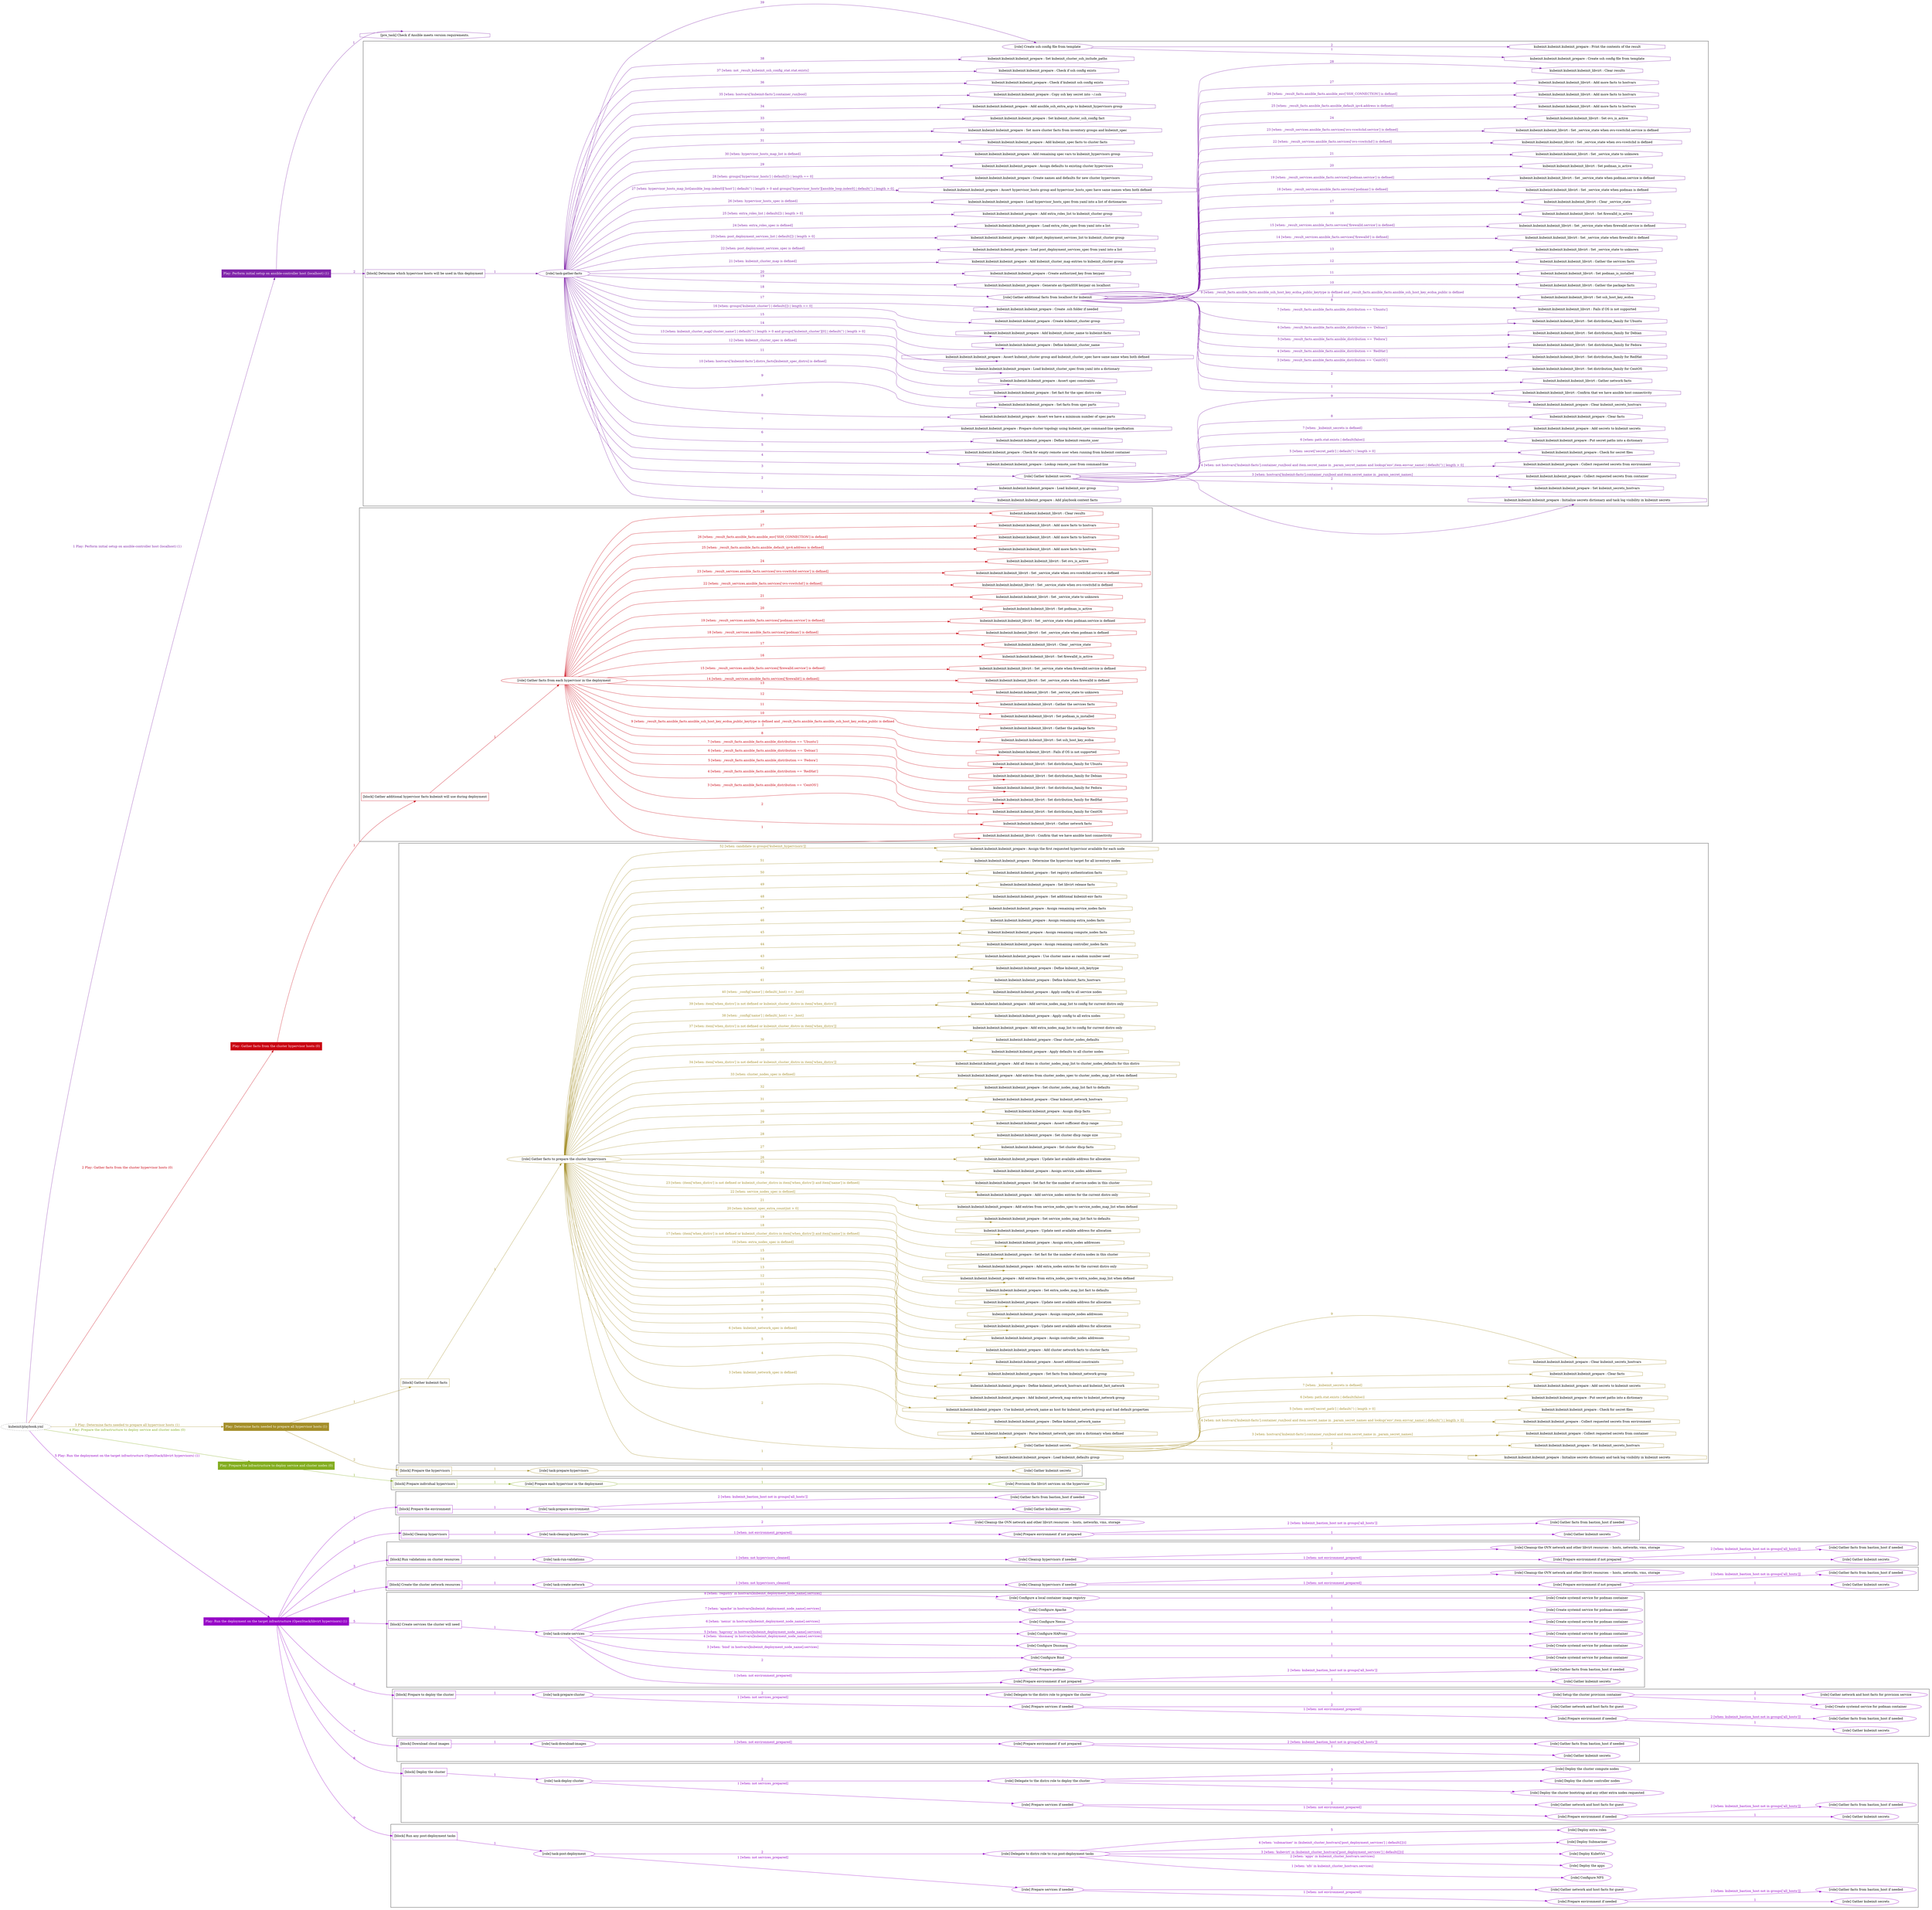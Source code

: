 digraph {
	graph [concentrate=true ordering=in rankdir=LR ratio=fill]
	edge [esep=5 sep=10]
	"kubeinit/playbook.yml" [URL="/home/runner/work/kubeinit/kubeinit/kubeinit/playbook.yml" id=playbook_57a69dc6 style=dotted]
	"kubeinit/playbook.yml" -> play_510b05f8 [label="1 Play: Perform initial setup on ansible-controller host (localhost) (1)" color="#8023a9" fontcolor="#8023a9" id=edge_play_510b05f8 labeltooltip="1 Play: Perform initial setup on ansible-controller host (localhost) (1)" tooltip="1 Play: Perform initial setup on ansible-controller host (localhost) (1)"]
	subgraph "Play: Perform initial setup on ansible-controller host (localhost) (1)" {
		play_510b05f8 [label="Play: Perform initial setup on ansible-controller host (localhost) (1)" URL="/home/runner/work/kubeinit/kubeinit/kubeinit/playbook.yml" color="#8023a9" fontcolor="#ffffff" id=play_510b05f8 shape=box style=filled tooltip=localhost]
		pre_task_5a7e9c5d [label="[pre_task] Check if Ansible meets version requirements." URL="/home/runner/work/kubeinit/kubeinit/kubeinit/playbook.yml" color="#8023a9" id=pre_task_5a7e9c5d shape=octagon tooltip="Check if Ansible meets version requirements."]
		play_510b05f8 -> pre_task_5a7e9c5d [label="1 " color="#8023a9" fontcolor="#8023a9" id=edge_pre_task_5a7e9c5d labeltooltip="1 " tooltip="1 "]
		play_510b05f8 -> block_72355860 [label=2 color="#8023a9" fontcolor="#8023a9" id=edge_block_72355860 labeltooltip=2 tooltip=2]
		subgraph cluster_block_72355860 {
			block_72355860 [label="[block] Determine which hypervisor hosts will be used in this deployment" URL="/home/runner/work/kubeinit/kubeinit/kubeinit/playbook.yml" color="#8023a9" id=block_72355860 labeltooltip="Determine which hypervisor hosts will be used in this deployment" shape=box tooltip="Determine which hypervisor hosts will be used in this deployment"]
			block_72355860 -> role_9451285f [label="1 " color="#8023a9" fontcolor="#8023a9" id=edge_role_9451285f labeltooltip="1 " tooltip="1 "]
			subgraph "task-gather-facts" {
				role_9451285f [label="[role] task-gather-facts" URL="/home/runner/work/kubeinit/kubeinit/kubeinit/playbook.yml" color="#8023a9" id=role_9451285f tooltip="task-gather-facts"]
				task_f94fbb41 [label="kubeinit.kubeinit.kubeinit_prepare : Add playbook context facts" URL="/home/runner/.ansible/collections/ansible_collections/kubeinit/kubeinit/roles/kubeinit_prepare/tasks/build_hypervisors_group.yml" color="#8023a9" id=task_f94fbb41 shape=octagon tooltip="kubeinit.kubeinit.kubeinit_prepare : Add playbook context facts"]
				role_9451285f -> task_f94fbb41 [label="1 " color="#8023a9" fontcolor="#8023a9" id=edge_task_f94fbb41 labeltooltip="1 " tooltip="1 "]
				task_1b8b66a9 [label="kubeinit.kubeinit.kubeinit_prepare : Load kubeinit_env group" URL="/home/runner/.ansible/collections/ansible_collections/kubeinit/kubeinit/roles/kubeinit_prepare/tasks/build_hypervisors_group.yml" color="#8023a9" id=task_1b8b66a9 shape=octagon tooltip="kubeinit.kubeinit.kubeinit_prepare : Load kubeinit_env group"]
				role_9451285f -> task_1b8b66a9 [label="2 " color="#8023a9" fontcolor="#8023a9" id=edge_task_1b8b66a9 labeltooltip="2 " tooltip="2 "]
				role_9451285f -> role_7216ff84 [label="3 " color="#8023a9" fontcolor="#8023a9" id=edge_role_7216ff84 labeltooltip="3 " tooltip="3 "]
				subgraph "Gather kubeinit secrets" {
					role_7216ff84 [label="[role] Gather kubeinit secrets" URL="/home/runner/.ansible/collections/ansible_collections/kubeinit/kubeinit/roles/kubeinit_prepare/tasks/build_hypervisors_group.yml" color="#8023a9" id=role_7216ff84 tooltip="Gather kubeinit secrets"]
					task_be7ca024 [label="kubeinit.kubeinit.kubeinit_prepare : Initialize secrets dictionary and task log visibility in kubeinit secrets" URL="/home/runner/.ansible/collections/ansible_collections/kubeinit/kubeinit/roles/kubeinit_prepare/tasks/gather_kubeinit_secrets.yml" color="#8023a9" id=task_be7ca024 shape=octagon tooltip="kubeinit.kubeinit.kubeinit_prepare : Initialize secrets dictionary and task log visibility in kubeinit secrets"]
					role_7216ff84 -> task_be7ca024 [label="1 " color="#8023a9" fontcolor="#8023a9" id=edge_task_be7ca024 labeltooltip="1 " tooltip="1 "]
					task_62710dac [label="kubeinit.kubeinit.kubeinit_prepare : Set kubeinit_secrets_hostvars" URL="/home/runner/.ansible/collections/ansible_collections/kubeinit/kubeinit/roles/kubeinit_prepare/tasks/gather_kubeinit_secrets.yml" color="#8023a9" id=task_62710dac shape=octagon tooltip="kubeinit.kubeinit.kubeinit_prepare : Set kubeinit_secrets_hostvars"]
					role_7216ff84 -> task_62710dac [label="2 " color="#8023a9" fontcolor="#8023a9" id=edge_task_62710dac labeltooltip="2 " tooltip="2 "]
					task_f681cbe5 [label="kubeinit.kubeinit.kubeinit_prepare : Collect requested secrets from container" URL="/home/runner/.ansible/collections/ansible_collections/kubeinit/kubeinit/roles/kubeinit_prepare/tasks/gather_kubeinit_secrets.yml" color="#8023a9" id=task_f681cbe5 shape=octagon tooltip="kubeinit.kubeinit.kubeinit_prepare : Collect requested secrets from container"]
					role_7216ff84 -> task_f681cbe5 [label="3 [when: hostvars['kubeinit-facts'].container_run|bool and item.secret_name in _param_secret_names]" color="#8023a9" fontcolor="#8023a9" id=edge_task_f681cbe5 labeltooltip="3 [when: hostvars['kubeinit-facts'].container_run|bool and item.secret_name in _param_secret_names]" tooltip="3 [when: hostvars['kubeinit-facts'].container_run|bool and item.secret_name in _param_secret_names]"]
					task_730889fa [label="kubeinit.kubeinit.kubeinit_prepare : Collect requested secrets from environment" URL="/home/runner/.ansible/collections/ansible_collections/kubeinit/kubeinit/roles/kubeinit_prepare/tasks/gather_kubeinit_secrets.yml" color="#8023a9" id=task_730889fa shape=octagon tooltip="kubeinit.kubeinit.kubeinit_prepare : Collect requested secrets from environment"]
					role_7216ff84 -> task_730889fa [label="4 [when: not hostvars['kubeinit-facts'].container_run|bool and item.secret_name in _param_secret_names and lookup('env',item.envvar_name) | default('') | length > 0]" color="#8023a9" fontcolor="#8023a9" id=edge_task_730889fa labeltooltip="4 [when: not hostvars['kubeinit-facts'].container_run|bool and item.secret_name in _param_secret_names and lookup('env',item.envvar_name) | default('') | length > 0]" tooltip="4 [when: not hostvars['kubeinit-facts'].container_run|bool and item.secret_name in _param_secret_names and lookup('env',item.envvar_name) | default('') | length > 0]"]
					task_19cbcd31 [label="kubeinit.kubeinit.kubeinit_prepare : Check for secret files" URL="/home/runner/.ansible/collections/ansible_collections/kubeinit/kubeinit/roles/kubeinit_prepare/tasks/gather_kubeinit_secrets.yml" color="#8023a9" id=task_19cbcd31 shape=octagon tooltip="kubeinit.kubeinit.kubeinit_prepare : Check for secret files"]
					role_7216ff84 -> task_19cbcd31 [label="5 [when: secret['secret_path'] | default('') | length > 0]" color="#8023a9" fontcolor="#8023a9" id=edge_task_19cbcd31 labeltooltip="5 [when: secret['secret_path'] | default('') | length > 0]" tooltip="5 [when: secret['secret_path'] | default('') | length > 0]"]
					task_3959dc9e [label="kubeinit.kubeinit.kubeinit_prepare : Put secret paths into a dictionary" URL="/home/runner/.ansible/collections/ansible_collections/kubeinit/kubeinit/roles/kubeinit_prepare/tasks/gather_kubeinit_secrets.yml" color="#8023a9" id=task_3959dc9e shape=octagon tooltip="kubeinit.kubeinit.kubeinit_prepare : Put secret paths into a dictionary"]
					role_7216ff84 -> task_3959dc9e [label="6 [when: path.stat.exists | default(false)]" color="#8023a9" fontcolor="#8023a9" id=edge_task_3959dc9e labeltooltip="6 [when: path.stat.exists | default(false)]" tooltip="6 [when: path.stat.exists | default(false)]"]
					task_a6ddface [label="kubeinit.kubeinit.kubeinit_prepare : Add secrets to kubeinit secrets" URL="/home/runner/.ansible/collections/ansible_collections/kubeinit/kubeinit/roles/kubeinit_prepare/tasks/gather_kubeinit_secrets.yml" color="#8023a9" id=task_a6ddface shape=octagon tooltip="kubeinit.kubeinit.kubeinit_prepare : Add secrets to kubeinit secrets"]
					role_7216ff84 -> task_a6ddface [label="7 [when: _kubeinit_secrets is defined]" color="#8023a9" fontcolor="#8023a9" id=edge_task_a6ddface labeltooltip="7 [when: _kubeinit_secrets is defined]" tooltip="7 [when: _kubeinit_secrets is defined]"]
					task_9559e422 [label="kubeinit.kubeinit.kubeinit_prepare : Clear facts" URL="/home/runner/.ansible/collections/ansible_collections/kubeinit/kubeinit/roles/kubeinit_prepare/tasks/gather_kubeinit_secrets.yml" color="#8023a9" id=task_9559e422 shape=octagon tooltip="kubeinit.kubeinit.kubeinit_prepare : Clear facts"]
					role_7216ff84 -> task_9559e422 [label="8 " color="#8023a9" fontcolor="#8023a9" id=edge_task_9559e422 labeltooltip="8 " tooltip="8 "]
					task_72493c90 [label="kubeinit.kubeinit.kubeinit_prepare : Clear kubeinit_secrets_hostvars" URL="/home/runner/.ansible/collections/ansible_collections/kubeinit/kubeinit/roles/kubeinit_prepare/tasks/gather_kubeinit_secrets.yml" color="#8023a9" id=task_72493c90 shape=octagon tooltip="kubeinit.kubeinit.kubeinit_prepare : Clear kubeinit_secrets_hostvars"]
					role_7216ff84 -> task_72493c90 [label="9 " color="#8023a9" fontcolor="#8023a9" id=edge_task_72493c90 labeltooltip="9 " tooltip="9 "]
				}
				task_5afa1267 [label="kubeinit.kubeinit.kubeinit_prepare : Lookup remote_user from command-line" URL="/home/runner/.ansible/collections/ansible_collections/kubeinit/kubeinit/roles/kubeinit_prepare/tasks/build_hypervisors_group.yml" color="#8023a9" id=task_5afa1267 shape=octagon tooltip="kubeinit.kubeinit.kubeinit_prepare : Lookup remote_user from command-line"]
				role_9451285f -> task_5afa1267 [label="4 " color="#8023a9" fontcolor="#8023a9" id=edge_task_5afa1267 labeltooltip="4 " tooltip="4 "]
				task_1dd983d0 [label="kubeinit.kubeinit.kubeinit_prepare : Check for empty remote user when running from kubeinit container" URL="/home/runner/.ansible/collections/ansible_collections/kubeinit/kubeinit/roles/kubeinit_prepare/tasks/build_hypervisors_group.yml" color="#8023a9" id=task_1dd983d0 shape=octagon tooltip="kubeinit.kubeinit.kubeinit_prepare : Check for empty remote user when running from kubeinit container"]
				role_9451285f -> task_1dd983d0 [label="5 " color="#8023a9" fontcolor="#8023a9" id=edge_task_1dd983d0 labeltooltip="5 " tooltip="5 "]
				task_d1d3dafd [label="kubeinit.kubeinit.kubeinit_prepare : Define kubeinit remote_user" URL="/home/runner/.ansible/collections/ansible_collections/kubeinit/kubeinit/roles/kubeinit_prepare/tasks/build_hypervisors_group.yml" color="#8023a9" id=task_d1d3dafd shape=octagon tooltip="kubeinit.kubeinit.kubeinit_prepare : Define kubeinit remote_user"]
				role_9451285f -> task_d1d3dafd [label="6 " color="#8023a9" fontcolor="#8023a9" id=edge_task_d1d3dafd labeltooltip="6 " tooltip="6 "]
				task_5cd4ebec [label="kubeinit.kubeinit.kubeinit_prepare : Prepare cluster topology using kubeinit_spec command-line specification" URL="/home/runner/.ansible/collections/ansible_collections/kubeinit/kubeinit/roles/kubeinit_prepare/tasks/build_hypervisors_group.yml" color="#8023a9" id=task_5cd4ebec shape=octagon tooltip="kubeinit.kubeinit.kubeinit_prepare : Prepare cluster topology using kubeinit_spec command-line specification"]
				role_9451285f -> task_5cd4ebec [label="7 " color="#8023a9" fontcolor="#8023a9" id=edge_task_5cd4ebec labeltooltip="7 " tooltip="7 "]
				task_b831d1d7 [label="kubeinit.kubeinit.kubeinit_prepare : Assert we have a minimum number of spec parts" URL="/home/runner/.ansible/collections/ansible_collections/kubeinit/kubeinit/roles/kubeinit_prepare/tasks/build_hypervisors_group.yml" color="#8023a9" id=task_b831d1d7 shape=octagon tooltip="kubeinit.kubeinit.kubeinit_prepare : Assert we have a minimum number of spec parts"]
				role_9451285f -> task_b831d1d7 [label="8 " color="#8023a9" fontcolor="#8023a9" id=edge_task_b831d1d7 labeltooltip="8 " tooltip="8 "]
				task_f83e9e22 [label="kubeinit.kubeinit.kubeinit_prepare : Set facts from spec parts" URL="/home/runner/.ansible/collections/ansible_collections/kubeinit/kubeinit/roles/kubeinit_prepare/tasks/build_hypervisors_group.yml" color="#8023a9" id=task_f83e9e22 shape=octagon tooltip="kubeinit.kubeinit.kubeinit_prepare : Set facts from spec parts"]
				role_9451285f -> task_f83e9e22 [label="9 " color="#8023a9" fontcolor="#8023a9" id=edge_task_f83e9e22 labeltooltip="9 " tooltip="9 "]
				task_47883750 [label="kubeinit.kubeinit.kubeinit_prepare : Set fact for the spec distro role" URL="/home/runner/.ansible/collections/ansible_collections/kubeinit/kubeinit/roles/kubeinit_prepare/tasks/build_hypervisors_group.yml" color="#8023a9" id=task_47883750 shape=octagon tooltip="kubeinit.kubeinit.kubeinit_prepare : Set fact for the spec distro role"]
				role_9451285f -> task_47883750 [label="10 [when: hostvars['kubeinit-facts'].distro_facts[kubeinit_spec_distro] is defined]" color="#8023a9" fontcolor="#8023a9" id=edge_task_47883750 labeltooltip="10 [when: hostvars['kubeinit-facts'].distro_facts[kubeinit_spec_distro] is defined]" tooltip="10 [when: hostvars['kubeinit-facts'].distro_facts[kubeinit_spec_distro] is defined]"]
				task_494be4d5 [label="kubeinit.kubeinit.kubeinit_prepare : Assert spec constraints" URL="/home/runner/.ansible/collections/ansible_collections/kubeinit/kubeinit/roles/kubeinit_prepare/tasks/build_hypervisors_group.yml" color="#8023a9" id=task_494be4d5 shape=octagon tooltip="kubeinit.kubeinit.kubeinit_prepare : Assert spec constraints"]
				role_9451285f -> task_494be4d5 [label="11 " color="#8023a9" fontcolor="#8023a9" id=edge_task_494be4d5 labeltooltip="11 " tooltip="11 "]
				task_0b69d304 [label="kubeinit.kubeinit.kubeinit_prepare : Load kubeinit_cluster_spec from yaml into a dictionary" URL="/home/runner/.ansible/collections/ansible_collections/kubeinit/kubeinit/roles/kubeinit_prepare/tasks/build_hypervisors_group.yml" color="#8023a9" id=task_0b69d304 shape=octagon tooltip="kubeinit.kubeinit.kubeinit_prepare : Load kubeinit_cluster_spec from yaml into a dictionary"]
				role_9451285f -> task_0b69d304 [label="12 [when: kubeinit_cluster_spec is defined]" color="#8023a9" fontcolor="#8023a9" id=edge_task_0b69d304 labeltooltip="12 [when: kubeinit_cluster_spec is defined]" tooltip="12 [when: kubeinit_cluster_spec is defined]"]
				task_a776a481 [label="kubeinit.kubeinit.kubeinit_prepare : Assert kubeinit_cluster group and kubeinit_cluster_spec have same name when both defined" URL="/home/runner/.ansible/collections/ansible_collections/kubeinit/kubeinit/roles/kubeinit_prepare/tasks/build_hypervisors_group.yml" color="#8023a9" id=task_a776a481 shape=octagon tooltip="kubeinit.kubeinit.kubeinit_prepare : Assert kubeinit_cluster group and kubeinit_cluster_spec have same name when both defined"]
				role_9451285f -> task_a776a481 [label="13 [when: kubeinit_cluster_map['cluster_name'] | default('') | length > 0 and groups['kubeinit_cluster'][0] | default('') | length > 0]" color="#8023a9" fontcolor="#8023a9" id=edge_task_a776a481 labeltooltip="13 [when: kubeinit_cluster_map['cluster_name'] | default('') | length > 0 and groups['kubeinit_cluster'][0] | default('') | length > 0]" tooltip="13 [when: kubeinit_cluster_map['cluster_name'] | default('') | length > 0 and groups['kubeinit_cluster'][0] | default('') | length > 0]"]
				task_f5350fe3 [label="kubeinit.kubeinit.kubeinit_prepare : Define kubeinit_cluster_name" URL="/home/runner/.ansible/collections/ansible_collections/kubeinit/kubeinit/roles/kubeinit_prepare/tasks/build_hypervisors_group.yml" color="#8023a9" id=task_f5350fe3 shape=octagon tooltip="kubeinit.kubeinit.kubeinit_prepare : Define kubeinit_cluster_name"]
				role_9451285f -> task_f5350fe3 [label="14 " color="#8023a9" fontcolor="#8023a9" id=edge_task_f5350fe3 labeltooltip="14 " tooltip="14 "]
				task_3480129f [label="kubeinit.kubeinit.kubeinit_prepare : Add kubeinit_cluster_name to kubeinit-facts" URL="/home/runner/.ansible/collections/ansible_collections/kubeinit/kubeinit/roles/kubeinit_prepare/tasks/build_hypervisors_group.yml" color="#8023a9" id=task_3480129f shape=octagon tooltip="kubeinit.kubeinit.kubeinit_prepare : Add kubeinit_cluster_name to kubeinit-facts"]
				role_9451285f -> task_3480129f [label="15 " color="#8023a9" fontcolor="#8023a9" id=edge_task_3480129f labeltooltip="15 " tooltip="15 "]
				task_590055d6 [label="kubeinit.kubeinit.kubeinit_prepare : Create kubeinit_cluster group" URL="/home/runner/.ansible/collections/ansible_collections/kubeinit/kubeinit/roles/kubeinit_prepare/tasks/build_hypervisors_group.yml" color="#8023a9" id=task_590055d6 shape=octagon tooltip="kubeinit.kubeinit.kubeinit_prepare : Create kubeinit_cluster group"]
				role_9451285f -> task_590055d6 [label="16 [when: groups['kubeinit_cluster'] | default([]) | length == 0]" color="#8023a9" fontcolor="#8023a9" id=edge_task_590055d6 labeltooltip="16 [when: groups['kubeinit_cluster'] | default([]) | length == 0]" tooltip="16 [when: groups['kubeinit_cluster'] | default([]) | length == 0]"]
				task_f44da8a4 [label="kubeinit.kubeinit.kubeinit_prepare : Create .ssh folder if needed" URL="/home/runner/.ansible/collections/ansible_collections/kubeinit/kubeinit/roles/kubeinit_prepare/tasks/build_hypervisors_group.yml" color="#8023a9" id=task_f44da8a4 shape=octagon tooltip="kubeinit.kubeinit.kubeinit_prepare : Create .ssh folder if needed"]
				role_9451285f -> task_f44da8a4 [label="17 " color="#8023a9" fontcolor="#8023a9" id=edge_task_f44da8a4 labeltooltip="17 " tooltip="17 "]
				role_9451285f -> role_8b8c9b74 [label="18 " color="#8023a9" fontcolor="#8023a9" id=edge_role_8b8c9b74 labeltooltip="18 " tooltip="18 "]
				subgraph "Gather additional facts from localhost for kubeinit" {
					role_8b8c9b74 [label="[role] Gather additional facts from localhost for kubeinit" URL="/home/runner/.ansible/collections/ansible_collections/kubeinit/kubeinit/roles/kubeinit_prepare/tasks/build_hypervisors_group.yml" color="#8023a9" id=role_8b8c9b74 tooltip="Gather additional facts from localhost for kubeinit"]
					task_bc7f792c [label="kubeinit.kubeinit.kubeinit_libvirt : Confirm that we have ansible host connectivity" URL="/home/runner/.ansible/collections/ansible_collections/kubeinit/kubeinit/roles/kubeinit_libvirt/tasks/gather_host_facts.yml" color="#8023a9" id=task_bc7f792c shape=octagon tooltip="kubeinit.kubeinit.kubeinit_libvirt : Confirm that we have ansible host connectivity"]
					role_8b8c9b74 -> task_bc7f792c [label="1 " color="#8023a9" fontcolor="#8023a9" id=edge_task_bc7f792c labeltooltip="1 " tooltip="1 "]
					task_d5d4aa27 [label="kubeinit.kubeinit.kubeinit_libvirt : Gather network facts" URL="/home/runner/.ansible/collections/ansible_collections/kubeinit/kubeinit/roles/kubeinit_libvirt/tasks/gather_host_facts.yml" color="#8023a9" id=task_d5d4aa27 shape=octagon tooltip="kubeinit.kubeinit.kubeinit_libvirt : Gather network facts"]
					role_8b8c9b74 -> task_d5d4aa27 [label="2 " color="#8023a9" fontcolor="#8023a9" id=edge_task_d5d4aa27 labeltooltip="2 " tooltip="2 "]
					task_536c1053 [label="kubeinit.kubeinit.kubeinit_libvirt : Set distribution_family for CentOS" URL="/home/runner/.ansible/collections/ansible_collections/kubeinit/kubeinit/roles/kubeinit_libvirt/tasks/gather_host_facts.yml" color="#8023a9" id=task_536c1053 shape=octagon tooltip="kubeinit.kubeinit.kubeinit_libvirt : Set distribution_family for CentOS"]
					role_8b8c9b74 -> task_536c1053 [label="3 [when: _result_facts.ansible_facts.ansible_distribution == 'CentOS']" color="#8023a9" fontcolor="#8023a9" id=edge_task_536c1053 labeltooltip="3 [when: _result_facts.ansible_facts.ansible_distribution == 'CentOS']" tooltip="3 [when: _result_facts.ansible_facts.ansible_distribution == 'CentOS']"]
					task_f70ef9cf [label="kubeinit.kubeinit.kubeinit_libvirt : Set distribution_family for RedHat" URL="/home/runner/.ansible/collections/ansible_collections/kubeinit/kubeinit/roles/kubeinit_libvirt/tasks/gather_host_facts.yml" color="#8023a9" id=task_f70ef9cf shape=octagon tooltip="kubeinit.kubeinit.kubeinit_libvirt : Set distribution_family for RedHat"]
					role_8b8c9b74 -> task_f70ef9cf [label="4 [when: _result_facts.ansible_facts.ansible_distribution == 'RedHat']" color="#8023a9" fontcolor="#8023a9" id=edge_task_f70ef9cf labeltooltip="4 [when: _result_facts.ansible_facts.ansible_distribution == 'RedHat']" tooltip="4 [when: _result_facts.ansible_facts.ansible_distribution == 'RedHat']"]
					task_97e92102 [label="kubeinit.kubeinit.kubeinit_libvirt : Set distribution_family for Fedora" URL="/home/runner/.ansible/collections/ansible_collections/kubeinit/kubeinit/roles/kubeinit_libvirt/tasks/gather_host_facts.yml" color="#8023a9" id=task_97e92102 shape=octagon tooltip="kubeinit.kubeinit.kubeinit_libvirt : Set distribution_family for Fedora"]
					role_8b8c9b74 -> task_97e92102 [label="5 [when: _result_facts.ansible_facts.ansible_distribution == 'Fedora']" color="#8023a9" fontcolor="#8023a9" id=edge_task_97e92102 labeltooltip="5 [when: _result_facts.ansible_facts.ansible_distribution == 'Fedora']" tooltip="5 [when: _result_facts.ansible_facts.ansible_distribution == 'Fedora']"]
					task_691544a5 [label="kubeinit.kubeinit.kubeinit_libvirt : Set distribution_family for Debian" URL="/home/runner/.ansible/collections/ansible_collections/kubeinit/kubeinit/roles/kubeinit_libvirt/tasks/gather_host_facts.yml" color="#8023a9" id=task_691544a5 shape=octagon tooltip="kubeinit.kubeinit.kubeinit_libvirt : Set distribution_family for Debian"]
					role_8b8c9b74 -> task_691544a5 [label="6 [when: _result_facts.ansible_facts.ansible_distribution == 'Debian']" color="#8023a9" fontcolor="#8023a9" id=edge_task_691544a5 labeltooltip="6 [when: _result_facts.ansible_facts.ansible_distribution == 'Debian']" tooltip="6 [when: _result_facts.ansible_facts.ansible_distribution == 'Debian']"]
					task_ad5b8c42 [label="kubeinit.kubeinit.kubeinit_libvirt : Set distribution_family for Ubuntu" URL="/home/runner/.ansible/collections/ansible_collections/kubeinit/kubeinit/roles/kubeinit_libvirt/tasks/gather_host_facts.yml" color="#8023a9" id=task_ad5b8c42 shape=octagon tooltip="kubeinit.kubeinit.kubeinit_libvirt : Set distribution_family for Ubuntu"]
					role_8b8c9b74 -> task_ad5b8c42 [label="7 [when: _result_facts.ansible_facts.ansible_distribution == 'Ubuntu']" color="#8023a9" fontcolor="#8023a9" id=edge_task_ad5b8c42 labeltooltip="7 [when: _result_facts.ansible_facts.ansible_distribution == 'Ubuntu']" tooltip="7 [when: _result_facts.ansible_facts.ansible_distribution == 'Ubuntu']"]
					task_a1546f0b [label="kubeinit.kubeinit.kubeinit_libvirt : Fails if OS is not supported" URL="/home/runner/.ansible/collections/ansible_collections/kubeinit/kubeinit/roles/kubeinit_libvirt/tasks/gather_host_facts.yml" color="#8023a9" id=task_a1546f0b shape=octagon tooltip="kubeinit.kubeinit.kubeinit_libvirt : Fails if OS is not supported"]
					role_8b8c9b74 -> task_a1546f0b [label="8 " color="#8023a9" fontcolor="#8023a9" id=edge_task_a1546f0b labeltooltip="8 " tooltip="8 "]
					task_698cba12 [label="kubeinit.kubeinit.kubeinit_libvirt : Set ssh_host_key_ecdsa" URL="/home/runner/.ansible/collections/ansible_collections/kubeinit/kubeinit/roles/kubeinit_libvirt/tasks/gather_host_facts.yml" color="#8023a9" id=task_698cba12 shape=octagon tooltip="kubeinit.kubeinit.kubeinit_libvirt : Set ssh_host_key_ecdsa"]
					role_8b8c9b74 -> task_698cba12 [label="9 [when: _result_facts.ansible_facts.ansible_ssh_host_key_ecdsa_public_keytype is defined and _result_facts.ansible_facts.ansible_ssh_host_key_ecdsa_public is defined
]" color="#8023a9" fontcolor="#8023a9" id=edge_task_698cba12 labeltooltip="9 [when: _result_facts.ansible_facts.ansible_ssh_host_key_ecdsa_public_keytype is defined and _result_facts.ansible_facts.ansible_ssh_host_key_ecdsa_public is defined
]" tooltip="9 [when: _result_facts.ansible_facts.ansible_ssh_host_key_ecdsa_public_keytype is defined and _result_facts.ansible_facts.ansible_ssh_host_key_ecdsa_public is defined
]"]
					task_d38bedd4 [label="kubeinit.kubeinit.kubeinit_libvirt : Gather the package facts" URL="/home/runner/.ansible/collections/ansible_collections/kubeinit/kubeinit/roles/kubeinit_libvirt/tasks/gather_host_facts.yml" color="#8023a9" id=task_d38bedd4 shape=octagon tooltip="kubeinit.kubeinit.kubeinit_libvirt : Gather the package facts"]
					role_8b8c9b74 -> task_d38bedd4 [label="10 " color="#8023a9" fontcolor="#8023a9" id=edge_task_d38bedd4 labeltooltip="10 " tooltip="10 "]
					task_f97712d2 [label="kubeinit.kubeinit.kubeinit_libvirt : Set podman_is_installed" URL="/home/runner/.ansible/collections/ansible_collections/kubeinit/kubeinit/roles/kubeinit_libvirt/tasks/gather_host_facts.yml" color="#8023a9" id=task_f97712d2 shape=octagon tooltip="kubeinit.kubeinit.kubeinit_libvirt : Set podman_is_installed"]
					role_8b8c9b74 -> task_f97712d2 [label="11 " color="#8023a9" fontcolor="#8023a9" id=edge_task_f97712d2 labeltooltip="11 " tooltip="11 "]
					task_ac61081f [label="kubeinit.kubeinit.kubeinit_libvirt : Gather the services facts" URL="/home/runner/.ansible/collections/ansible_collections/kubeinit/kubeinit/roles/kubeinit_libvirt/tasks/gather_host_facts.yml" color="#8023a9" id=task_ac61081f shape=octagon tooltip="kubeinit.kubeinit.kubeinit_libvirt : Gather the services facts"]
					role_8b8c9b74 -> task_ac61081f [label="12 " color="#8023a9" fontcolor="#8023a9" id=edge_task_ac61081f labeltooltip="12 " tooltip="12 "]
					task_115899a1 [label="kubeinit.kubeinit.kubeinit_libvirt : Set _service_state to unknown" URL="/home/runner/.ansible/collections/ansible_collections/kubeinit/kubeinit/roles/kubeinit_libvirt/tasks/gather_host_facts.yml" color="#8023a9" id=task_115899a1 shape=octagon tooltip="kubeinit.kubeinit.kubeinit_libvirt : Set _service_state to unknown"]
					role_8b8c9b74 -> task_115899a1 [label="13 " color="#8023a9" fontcolor="#8023a9" id=edge_task_115899a1 labeltooltip="13 " tooltip="13 "]
					task_0ff73ba9 [label="kubeinit.kubeinit.kubeinit_libvirt : Set _service_state when firewalld is defined" URL="/home/runner/.ansible/collections/ansible_collections/kubeinit/kubeinit/roles/kubeinit_libvirt/tasks/gather_host_facts.yml" color="#8023a9" id=task_0ff73ba9 shape=octagon tooltip="kubeinit.kubeinit.kubeinit_libvirt : Set _service_state when firewalld is defined"]
					role_8b8c9b74 -> task_0ff73ba9 [label="14 [when: _result_services.ansible_facts.services['firewalld'] is defined]" color="#8023a9" fontcolor="#8023a9" id=edge_task_0ff73ba9 labeltooltip="14 [when: _result_services.ansible_facts.services['firewalld'] is defined]" tooltip="14 [when: _result_services.ansible_facts.services['firewalld'] is defined]"]
					task_b8f38ce1 [label="kubeinit.kubeinit.kubeinit_libvirt : Set _service_state when firewalld.service is defined" URL="/home/runner/.ansible/collections/ansible_collections/kubeinit/kubeinit/roles/kubeinit_libvirt/tasks/gather_host_facts.yml" color="#8023a9" id=task_b8f38ce1 shape=octagon tooltip="kubeinit.kubeinit.kubeinit_libvirt : Set _service_state when firewalld.service is defined"]
					role_8b8c9b74 -> task_b8f38ce1 [label="15 [when: _result_services.ansible_facts.services['firewalld.service'] is defined]" color="#8023a9" fontcolor="#8023a9" id=edge_task_b8f38ce1 labeltooltip="15 [when: _result_services.ansible_facts.services['firewalld.service'] is defined]" tooltip="15 [when: _result_services.ansible_facts.services['firewalld.service'] is defined]"]
					task_ede31b39 [label="kubeinit.kubeinit.kubeinit_libvirt : Set firewalld_is_active" URL="/home/runner/.ansible/collections/ansible_collections/kubeinit/kubeinit/roles/kubeinit_libvirt/tasks/gather_host_facts.yml" color="#8023a9" id=task_ede31b39 shape=octagon tooltip="kubeinit.kubeinit.kubeinit_libvirt : Set firewalld_is_active"]
					role_8b8c9b74 -> task_ede31b39 [label="16 " color="#8023a9" fontcolor="#8023a9" id=edge_task_ede31b39 labeltooltip="16 " tooltip="16 "]
					task_ff2d82df [label="kubeinit.kubeinit.kubeinit_libvirt : Clear _service_state" URL="/home/runner/.ansible/collections/ansible_collections/kubeinit/kubeinit/roles/kubeinit_libvirt/tasks/gather_host_facts.yml" color="#8023a9" id=task_ff2d82df shape=octagon tooltip="kubeinit.kubeinit.kubeinit_libvirt : Clear _service_state"]
					role_8b8c9b74 -> task_ff2d82df [label="17 " color="#8023a9" fontcolor="#8023a9" id=edge_task_ff2d82df labeltooltip="17 " tooltip="17 "]
					task_2c24a103 [label="kubeinit.kubeinit.kubeinit_libvirt : Set _service_state when podman is defined" URL="/home/runner/.ansible/collections/ansible_collections/kubeinit/kubeinit/roles/kubeinit_libvirt/tasks/gather_host_facts.yml" color="#8023a9" id=task_2c24a103 shape=octagon tooltip="kubeinit.kubeinit.kubeinit_libvirt : Set _service_state when podman is defined"]
					role_8b8c9b74 -> task_2c24a103 [label="18 [when: _result_services.ansible_facts.services['podman'] is defined]" color="#8023a9" fontcolor="#8023a9" id=edge_task_2c24a103 labeltooltip="18 [when: _result_services.ansible_facts.services['podman'] is defined]" tooltip="18 [when: _result_services.ansible_facts.services['podman'] is defined]"]
					task_a93aeb4a [label="kubeinit.kubeinit.kubeinit_libvirt : Set _service_state when podman.service is defined" URL="/home/runner/.ansible/collections/ansible_collections/kubeinit/kubeinit/roles/kubeinit_libvirt/tasks/gather_host_facts.yml" color="#8023a9" id=task_a93aeb4a shape=octagon tooltip="kubeinit.kubeinit.kubeinit_libvirt : Set _service_state when podman.service is defined"]
					role_8b8c9b74 -> task_a93aeb4a [label="19 [when: _result_services.ansible_facts.services['podman.service'] is defined]" color="#8023a9" fontcolor="#8023a9" id=edge_task_a93aeb4a labeltooltip="19 [when: _result_services.ansible_facts.services['podman.service'] is defined]" tooltip="19 [when: _result_services.ansible_facts.services['podman.service'] is defined]"]
					task_aab7e913 [label="kubeinit.kubeinit.kubeinit_libvirt : Set podman_is_active" URL="/home/runner/.ansible/collections/ansible_collections/kubeinit/kubeinit/roles/kubeinit_libvirt/tasks/gather_host_facts.yml" color="#8023a9" id=task_aab7e913 shape=octagon tooltip="kubeinit.kubeinit.kubeinit_libvirt : Set podman_is_active"]
					role_8b8c9b74 -> task_aab7e913 [label="20 " color="#8023a9" fontcolor="#8023a9" id=edge_task_aab7e913 labeltooltip="20 " tooltip="20 "]
					task_2206dddf [label="kubeinit.kubeinit.kubeinit_libvirt : Set _service_state to unknown" URL="/home/runner/.ansible/collections/ansible_collections/kubeinit/kubeinit/roles/kubeinit_libvirt/tasks/gather_host_facts.yml" color="#8023a9" id=task_2206dddf shape=octagon tooltip="kubeinit.kubeinit.kubeinit_libvirt : Set _service_state to unknown"]
					role_8b8c9b74 -> task_2206dddf [label="21 " color="#8023a9" fontcolor="#8023a9" id=edge_task_2206dddf labeltooltip="21 " tooltip="21 "]
					task_9a250120 [label="kubeinit.kubeinit.kubeinit_libvirt : Set _service_state when ovs-vswitchd is defined" URL="/home/runner/.ansible/collections/ansible_collections/kubeinit/kubeinit/roles/kubeinit_libvirt/tasks/gather_host_facts.yml" color="#8023a9" id=task_9a250120 shape=octagon tooltip="kubeinit.kubeinit.kubeinit_libvirt : Set _service_state when ovs-vswitchd is defined"]
					role_8b8c9b74 -> task_9a250120 [label="22 [when: _result_services.ansible_facts.services['ovs-vswitchd'] is defined]" color="#8023a9" fontcolor="#8023a9" id=edge_task_9a250120 labeltooltip="22 [when: _result_services.ansible_facts.services['ovs-vswitchd'] is defined]" tooltip="22 [when: _result_services.ansible_facts.services['ovs-vswitchd'] is defined]"]
					task_093510a0 [label="kubeinit.kubeinit.kubeinit_libvirt : Set _service_state when ovs-vswitchd.service is defined" URL="/home/runner/.ansible/collections/ansible_collections/kubeinit/kubeinit/roles/kubeinit_libvirt/tasks/gather_host_facts.yml" color="#8023a9" id=task_093510a0 shape=octagon tooltip="kubeinit.kubeinit.kubeinit_libvirt : Set _service_state when ovs-vswitchd.service is defined"]
					role_8b8c9b74 -> task_093510a0 [label="23 [when: _result_services.ansible_facts.services['ovs-vswitchd.service'] is defined]" color="#8023a9" fontcolor="#8023a9" id=edge_task_093510a0 labeltooltip="23 [when: _result_services.ansible_facts.services['ovs-vswitchd.service'] is defined]" tooltip="23 [when: _result_services.ansible_facts.services['ovs-vswitchd.service'] is defined]"]
					task_55886ce0 [label="kubeinit.kubeinit.kubeinit_libvirt : Set ovs_is_active" URL="/home/runner/.ansible/collections/ansible_collections/kubeinit/kubeinit/roles/kubeinit_libvirt/tasks/gather_host_facts.yml" color="#8023a9" id=task_55886ce0 shape=octagon tooltip="kubeinit.kubeinit.kubeinit_libvirt : Set ovs_is_active"]
					role_8b8c9b74 -> task_55886ce0 [label="24 " color="#8023a9" fontcolor="#8023a9" id=edge_task_55886ce0 labeltooltip="24 " tooltip="24 "]
					task_68461b63 [label="kubeinit.kubeinit.kubeinit_libvirt : Add more facts to hostvars" URL="/home/runner/.ansible/collections/ansible_collections/kubeinit/kubeinit/roles/kubeinit_libvirt/tasks/gather_host_facts.yml" color="#8023a9" id=task_68461b63 shape=octagon tooltip="kubeinit.kubeinit.kubeinit_libvirt : Add more facts to hostvars"]
					role_8b8c9b74 -> task_68461b63 [label="25 [when: _result_facts.ansible_facts.ansible_default_ipv4.address is defined]" color="#8023a9" fontcolor="#8023a9" id=edge_task_68461b63 labeltooltip="25 [when: _result_facts.ansible_facts.ansible_default_ipv4.address is defined]" tooltip="25 [when: _result_facts.ansible_facts.ansible_default_ipv4.address is defined]"]
					task_68a54498 [label="kubeinit.kubeinit.kubeinit_libvirt : Add more facts to hostvars" URL="/home/runner/.ansible/collections/ansible_collections/kubeinit/kubeinit/roles/kubeinit_libvirt/tasks/gather_host_facts.yml" color="#8023a9" id=task_68a54498 shape=octagon tooltip="kubeinit.kubeinit.kubeinit_libvirt : Add more facts to hostvars"]
					role_8b8c9b74 -> task_68a54498 [label="26 [when: _result_facts.ansible_facts.ansible_env['SSH_CONNECTION'] is defined]" color="#8023a9" fontcolor="#8023a9" id=edge_task_68a54498 labeltooltip="26 [when: _result_facts.ansible_facts.ansible_env['SSH_CONNECTION'] is defined]" tooltip="26 [when: _result_facts.ansible_facts.ansible_env['SSH_CONNECTION'] is defined]"]
					task_d1e9b9e0 [label="kubeinit.kubeinit.kubeinit_libvirt : Add more facts to hostvars" URL="/home/runner/.ansible/collections/ansible_collections/kubeinit/kubeinit/roles/kubeinit_libvirt/tasks/gather_host_facts.yml" color="#8023a9" id=task_d1e9b9e0 shape=octagon tooltip="kubeinit.kubeinit.kubeinit_libvirt : Add more facts to hostvars"]
					role_8b8c9b74 -> task_d1e9b9e0 [label="27 " color="#8023a9" fontcolor="#8023a9" id=edge_task_d1e9b9e0 labeltooltip="27 " tooltip="27 "]
					task_cd046f86 [label="kubeinit.kubeinit.kubeinit_libvirt : Clear results" URL="/home/runner/.ansible/collections/ansible_collections/kubeinit/kubeinit/roles/kubeinit_libvirt/tasks/gather_host_facts.yml" color="#8023a9" id=task_cd046f86 shape=octagon tooltip="kubeinit.kubeinit.kubeinit_libvirt : Clear results"]
					role_8b8c9b74 -> task_cd046f86 [label="28 " color="#8023a9" fontcolor="#8023a9" id=edge_task_cd046f86 labeltooltip="28 " tooltip="28 "]
				}
				task_d8f79e5b [label="kubeinit.kubeinit.kubeinit_prepare : Generate an OpenSSH keypair on localhost" URL="/home/runner/.ansible/collections/ansible_collections/kubeinit/kubeinit/roles/kubeinit_prepare/tasks/build_hypervisors_group.yml" color="#8023a9" id=task_d8f79e5b shape=octagon tooltip="kubeinit.kubeinit.kubeinit_prepare : Generate an OpenSSH keypair on localhost"]
				role_9451285f -> task_d8f79e5b [label="19 " color="#8023a9" fontcolor="#8023a9" id=edge_task_d8f79e5b labeltooltip="19 " tooltip="19 "]
				task_8cce8d48 [label="kubeinit.kubeinit.kubeinit_prepare : Create authorized_key from keypair" URL="/home/runner/.ansible/collections/ansible_collections/kubeinit/kubeinit/roles/kubeinit_prepare/tasks/build_hypervisors_group.yml" color="#8023a9" id=task_8cce8d48 shape=octagon tooltip="kubeinit.kubeinit.kubeinit_prepare : Create authorized_key from keypair"]
				role_9451285f -> task_8cce8d48 [label="20 " color="#8023a9" fontcolor="#8023a9" id=edge_task_8cce8d48 labeltooltip="20 " tooltip="20 "]
				task_8f85b039 [label="kubeinit.kubeinit.kubeinit_prepare : Add kubeinit_cluster_map entries to kubeinit_cluster group" URL="/home/runner/.ansible/collections/ansible_collections/kubeinit/kubeinit/roles/kubeinit_prepare/tasks/build_hypervisors_group.yml" color="#8023a9" id=task_8f85b039 shape=octagon tooltip="kubeinit.kubeinit.kubeinit_prepare : Add kubeinit_cluster_map entries to kubeinit_cluster group"]
				role_9451285f -> task_8f85b039 [label="21 [when: kubeinit_cluster_map is defined]" color="#8023a9" fontcolor="#8023a9" id=edge_task_8f85b039 labeltooltip="21 [when: kubeinit_cluster_map is defined]" tooltip="21 [when: kubeinit_cluster_map is defined]"]
				task_1cf59231 [label="kubeinit.kubeinit.kubeinit_prepare : Load post_deployment_services_spec from yaml into a list" URL="/home/runner/.ansible/collections/ansible_collections/kubeinit/kubeinit/roles/kubeinit_prepare/tasks/build_hypervisors_group.yml" color="#8023a9" id=task_1cf59231 shape=octagon tooltip="kubeinit.kubeinit.kubeinit_prepare : Load post_deployment_services_spec from yaml into a list"]
				role_9451285f -> task_1cf59231 [label="22 [when: post_deployment_services_spec is defined]" color="#8023a9" fontcolor="#8023a9" id=edge_task_1cf59231 labeltooltip="22 [when: post_deployment_services_spec is defined]" tooltip="22 [when: post_deployment_services_spec is defined]"]
				task_bca910c7 [label="kubeinit.kubeinit.kubeinit_prepare : Add post_deployment_services_list to kubeinit_cluster group" URL="/home/runner/.ansible/collections/ansible_collections/kubeinit/kubeinit/roles/kubeinit_prepare/tasks/build_hypervisors_group.yml" color="#8023a9" id=task_bca910c7 shape=octagon tooltip="kubeinit.kubeinit.kubeinit_prepare : Add post_deployment_services_list to kubeinit_cluster group"]
				role_9451285f -> task_bca910c7 [label="23 [when: post_deployment_services_list | default([]) | length > 0]" color="#8023a9" fontcolor="#8023a9" id=edge_task_bca910c7 labeltooltip="23 [when: post_deployment_services_list | default([]) | length > 0]" tooltip="23 [when: post_deployment_services_list | default([]) | length > 0]"]
				task_7bed8d04 [label="kubeinit.kubeinit.kubeinit_prepare : Load extra_roles_spec from yaml into a list" URL="/home/runner/.ansible/collections/ansible_collections/kubeinit/kubeinit/roles/kubeinit_prepare/tasks/build_hypervisors_group.yml" color="#8023a9" id=task_7bed8d04 shape=octagon tooltip="kubeinit.kubeinit.kubeinit_prepare : Load extra_roles_spec from yaml into a list"]
				role_9451285f -> task_7bed8d04 [label="24 [when: extra_roles_spec is defined]" color="#8023a9" fontcolor="#8023a9" id=edge_task_7bed8d04 labeltooltip="24 [when: extra_roles_spec is defined]" tooltip="24 [when: extra_roles_spec is defined]"]
				task_bc806396 [label="kubeinit.kubeinit.kubeinit_prepare : Add extra_roles_list to kubeinit_cluster group" URL="/home/runner/.ansible/collections/ansible_collections/kubeinit/kubeinit/roles/kubeinit_prepare/tasks/build_hypervisors_group.yml" color="#8023a9" id=task_bc806396 shape=octagon tooltip="kubeinit.kubeinit.kubeinit_prepare : Add extra_roles_list to kubeinit_cluster group"]
				role_9451285f -> task_bc806396 [label="25 [when: extra_roles_list | default([]) | length > 0]" color="#8023a9" fontcolor="#8023a9" id=edge_task_bc806396 labeltooltip="25 [when: extra_roles_list | default([]) | length > 0]" tooltip="25 [when: extra_roles_list | default([]) | length > 0]"]
				task_a3fe0649 [label="kubeinit.kubeinit.kubeinit_prepare : Load hypervisor_hosts_spec from yaml into a list of dictionaries" URL="/home/runner/.ansible/collections/ansible_collections/kubeinit/kubeinit/roles/kubeinit_prepare/tasks/build_hypervisors_group.yml" color="#8023a9" id=task_a3fe0649 shape=octagon tooltip="kubeinit.kubeinit.kubeinit_prepare : Load hypervisor_hosts_spec from yaml into a list of dictionaries"]
				role_9451285f -> task_a3fe0649 [label="26 [when: hypervisor_hosts_spec is defined]" color="#8023a9" fontcolor="#8023a9" id=edge_task_a3fe0649 labeltooltip="26 [when: hypervisor_hosts_spec is defined]" tooltip="26 [when: hypervisor_hosts_spec is defined]"]
				task_ee7b827e [label="kubeinit.kubeinit.kubeinit_prepare : Assert hypervisor_hosts group and hypervisor_hosts_spec have same names when both defined" URL="/home/runner/.ansible/collections/ansible_collections/kubeinit/kubeinit/roles/kubeinit_prepare/tasks/build_hypervisors_group.yml" color="#8023a9" id=task_ee7b827e shape=octagon tooltip="kubeinit.kubeinit.kubeinit_prepare : Assert hypervisor_hosts group and hypervisor_hosts_spec have same names when both defined"]
				role_9451285f -> task_ee7b827e [label="27 [when: hypervisor_hosts_map_list[ansible_loop.index0]['host'] | default('') | length > 0 and groups['hypervisor_hosts'][ansible_loop.index0] | default('') | length > 0]" color="#8023a9" fontcolor="#8023a9" id=edge_task_ee7b827e labeltooltip="27 [when: hypervisor_hosts_map_list[ansible_loop.index0]['host'] | default('') | length > 0 and groups['hypervisor_hosts'][ansible_loop.index0] | default('') | length > 0]" tooltip="27 [when: hypervisor_hosts_map_list[ansible_loop.index0]['host'] | default('') | length > 0 and groups['hypervisor_hosts'][ansible_loop.index0] | default('') | length > 0]"]
				task_cc6cffcb [label="kubeinit.kubeinit.kubeinit_prepare : Create names and defaults for new cluster hypervisors" URL="/home/runner/.ansible/collections/ansible_collections/kubeinit/kubeinit/roles/kubeinit_prepare/tasks/build_hypervisors_group.yml" color="#8023a9" id=task_cc6cffcb shape=octagon tooltip="kubeinit.kubeinit.kubeinit_prepare : Create names and defaults for new cluster hypervisors"]
				role_9451285f -> task_cc6cffcb [label="28 [when: groups['hypervisor_hosts'] | default([]) | length == 0]" color="#8023a9" fontcolor="#8023a9" id=edge_task_cc6cffcb labeltooltip="28 [when: groups['hypervisor_hosts'] | default([]) | length == 0]" tooltip="28 [when: groups['hypervisor_hosts'] | default([]) | length == 0]"]
				task_5e52c396 [label="kubeinit.kubeinit.kubeinit_prepare : Assign defaults to existing cluster hypervisors" URL="/home/runner/.ansible/collections/ansible_collections/kubeinit/kubeinit/roles/kubeinit_prepare/tasks/build_hypervisors_group.yml" color="#8023a9" id=task_5e52c396 shape=octagon tooltip="kubeinit.kubeinit.kubeinit_prepare : Assign defaults to existing cluster hypervisors"]
				role_9451285f -> task_5e52c396 [label="29 " color="#8023a9" fontcolor="#8023a9" id=edge_task_5e52c396 labeltooltip="29 " tooltip="29 "]
				task_0a1f3904 [label="kubeinit.kubeinit.kubeinit_prepare : Add remaining spec vars to kubeinit_hypervisors group" URL="/home/runner/.ansible/collections/ansible_collections/kubeinit/kubeinit/roles/kubeinit_prepare/tasks/build_hypervisors_group.yml" color="#8023a9" id=task_0a1f3904 shape=octagon tooltip="kubeinit.kubeinit.kubeinit_prepare : Add remaining spec vars to kubeinit_hypervisors group"]
				role_9451285f -> task_0a1f3904 [label="30 [when: hypervisor_hosts_map_list is defined]" color="#8023a9" fontcolor="#8023a9" id=edge_task_0a1f3904 labeltooltip="30 [when: hypervisor_hosts_map_list is defined]" tooltip="30 [when: hypervisor_hosts_map_list is defined]"]
				task_c3383e39 [label="kubeinit.kubeinit.kubeinit_prepare : Add kubeinit_spec facts to cluster facts" URL="/home/runner/.ansible/collections/ansible_collections/kubeinit/kubeinit/roles/kubeinit_prepare/tasks/build_hypervisors_group.yml" color="#8023a9" id=task_c3383e39 shape=octagon tooltip="kubeinit.kubeinit.kubeinit_prepare : Add kubeinit_spec facts to cluster facts"]
				role_9451285f -> task_c3383e39 [label="31 " color="#8023a9" fontcolor="#8023a9" id=edge_task_c3383e39 labeltooltip="31 " tooltip="31 "]
				task_576ec202 [label="kubeinit.kubeinit.kubeinit_prepare : Set more cluster facts from inventory groups and kubeinit_spec" URL="/home/runner/.ansible/collections/ansible_collections/kubeinit/kubeinit/roles/kubeinit_prepare/tasks/build_hypervisors_group.yml" color="#8023a9" id=task_576ec202 shape=octagon tooltip="kubeinit.kubeinit.kubeinit_prepare : Set more cluster facts from inventory groups and kubeinit_spec"]
				role_9451285f -> task_576ec202 [label="32 " color="#8023a9" fontcolor="#8023a9" id=edge_task_576ec202 labeltooltip="32 " tooltip="32 "]
				task_51004e63 [label="kubeinit.kubeinit.kubeinit_prepare : Set kubeinit_cluster_ssh_config fact" URL="/home/runner/.ansible/collections/ansible_collections/kubeinit/kubeinit/roles/kubeinit_prepare/tasks/build_hypervisors_group.yml" color="#8023a9" id=task_51004e63 shape=octagon tooltip="kubeinit.kubeinit.kubeinit_prepare : Set kubeinit_cluster_ssh_config fact"]
				role_9451285f -> task_51004e63 [label="33 " color="#8023a9" fontcolor="#8023a9" id=edge_task_51004e63 labeltooltip="33 " tooltip="33 "]
				task_0a32d5a4 [label="kubeinit.kubeinit.kubeinit_prepare : Add ansible_ssh_extra_args to kubeinit_hypervisors group" URL="/home/runner/.ansible/collections/ansible_collections/kubeinit/kubeinit/roles/kubeinit_prepare/tasks/build_hypervisors_group.yml" color="#8023a9" id=task_0a32d5a4 shape=octagon tooltip="kubeinit.kubeinit.kubeinit_prepare : Add ansible_ssh_extra_args to kubeinit_hypervisors group"]
				role_9451285f -> task_0a32d5a4 [label="34 " color="#8023a9" fontcolor="#8023a9" id=edge_task_0a32d5a4 labeltooltip="34 " tooltip="34 "]
				task_fe419f28 [label="kubeinit.kubeinit.kubeinit_prepare : Copy ssh key secret into ~/.ssh" URL="/home/runner/.ansible/collections/ansible_collections/kubeinit/kubeinit/roles/kubeinit_prepare/tasks/build_hypervisors_group.yml" color="#8023a9" id=task_fe419f28 shape=octagon tooltip="kubeinit.kubeinit.kubeinit_prepare : Copy ssh key secret into ~/.ssh"]
				role_9451285f -> task_fe419f28 [label="35 [when: hostvars['kubeinit-facts'].container_run|bool]" color="#8023a9" fontcolor="#8023a9" id=edge_task_fe419f28 labeltooltip="35 [when: hostvars['kubeinit-facts'].container_run|bool]" tooltip="35 [when: hostvars['kubeinit-facts'].container_run|bool]"]
				task_e479218c [label="kubeinit.kubeinit.kubeinit_prepare : Check if kubeinit ssh config exists" URL="/home/runner/.ansible/collections/ansible_collections/kubeinit/kubeinit/roles/kubeinit_prepare/tasks/build_hypervisors_group.yml" color="#8023a9" id=task_e479218c shape=octagon tooltip="kubeinit.kubeinit.kubeinit_prepare : Check if kubeinit ssh config exists"]
				role_9451285f -> task_e479218c [label="36 " color="#8023a9" fontcolor="#8023a9" id=edge_task_e479218c labeltooltip="36 " tooltip="36 "]
				task_e69f5fa5 [label="kubeinit.kubeinit.kubeinit_prepare : Check if ssh config exists" URL="/home/runner/.ansible/collections/ansible_collections/kubeinit/kubeinit/roles/kubeinit_prepare/tasks/build_hypervisors_group.yml" color="#8023a9" id=task_e69f5fa5 shape=octagon tooltip="kubeinit.kubeinit.kubeinit_prepare : Check if ssh config exists"]
				role_9451285f -> task_e69f5fa5 [label="37 [when: not _result_kubeinit_ssh_config_stat.stat.exists]" color="#8023a9" fontcolor="#8023a9" id=edge_task_e69f5fa5 labeltooltip="37 [when: not _result_kubeinit_ssh_config_stat.stat.exists]" tooltip="37 [when: not _result_kubeinit_ssh_config_stat.stat.exists]"]
				task_5eca570e [label="kubeinit.kubeinit.kubeinit_prepare : Set kubeinit_cluster_ssh_include_paths" URL="/home/runner/.ansible/collections/ansible_collections/kubeinit/kubeinit/roles/kubeinit_prepare/tasks/build_hypervisors_group.yml" color="#8023a9" id=task_5eca570e shape=octagon tooltip="kubeinit.kubeinit.kubeinit_prepare : Set kubeinit_cluster_ssh_include_paths"]
				role_9451285f -> task_5eca570e [label="38 " color="#8023a9" fontcolor="#8023a9" id=edge_task_5eca570e labeltooltip="38 " tooltip="38 "]
				role_9451285f -> role_08b2da95 [label="39 " color="#8023a9" fontcolor="#8023a9" id=edge_role_08b2da95 labeltooltip="39 " tooltip="39 "]
				subgraph "Create ssh config file from template" {
					role_08b2da95 [label="[role] Create ssh config file from template" URL="/home/runner/.ansible/collections/ansible_collections/kubeinit/kubeinit/roles/kubeinit_prepare/tasks/build_hypervisors_group.yml" color="#8023a9" id=role_08b2da95 tooltip="Create ssh config file from template"]
					task_a729a547 [label="kubeinit.kubeinit.kubeinit_prepare : Create ssh config file from template" URL="/home/runner/.ansible/collections/ansible_collections/kubeinit/kubeinit/roles/kubeinit_prepare/tasks/create_host_ssh_config.yml" color="#8023a9" id=task_a729a547 shape=octagon tooltip="kubeinit.kubeinit.kubeinit_prepare : Create ssh config file from template"]
					role_08b2da95 -> task_a729a547 [label="1 " color="#8023a9" fontcolor="#8023a9" id=edge_task_a729a547 labeltooltip="1 " tooltip="1 "]
					task_189dc406 [label="kubeinit.kubeinit.kubeinit_prepare : Print the contents of the result" URL="/home/runner/.ansible/collections/ansible_collections/kubeinit/kubeinit/roles/kubeinit_prepare/tasks/create_host_ssh_config.yml" color="#8023a9" id=task_189dc406 shape=octagon tooltip="kubeinit.kubeinit.kubeinit_prepare : Print the contents of the result"]
					role_08b2da95 -> task_189dc406 [label="2 " color="#8023a9" fontcolor="#8023a9" id=edge_task_189dc406 labeltooltip="2 " tooltip="2 "]
				}
			}
		}
	}
	"kubeinit/playbook.yml" -> play_4e765aae [label="2 Play: Gather facts from the cluster hypervisor hosts (0)" color="#ca0211" fontcolor="#ca0211" id=edge_play_4e765aae labeltooltip="2 Play: Gather facts from the cluster hypervisor hosts (0)" tooltip="2 Play: Gather facts from the cluster hypervisor hosts (0)"]
	subgraph "Play: Gather facts from the cluster hypervisor hosts (0)" {
		play_4e765aae [label="Play: Gather facts from the cluster hypervisor hosts (0)" URL="/home/runner/work/kubeinit/kubeinit/kubeinit/playbook.yml" color="#ca0211" fontcolor="#ffffff" id=play_4e765aae shape=box style=filled tooltip="Play: Gather facts from the cluster hypervisor hosts (0)"]
		play_4e765aae -> block_aed7a036 [label=1 color="#ca0211" fontcolor="#ca0211" id=edge_block_aed7a036 labeltooltip=1 tooltip=1]
		subgraph cluster_block_aed7a036 {
			block_aed7a036 [label="[block] Gather additional hypervisor facts kubeinit will use during deployment" URL="/home/runner/work/kubeinit/kubeinit/kubeinit/playbook.yml" color="#ca0211" id=block_aed7a036 labeltooltip="Gather additional hypervisor facts kubeinit will use during deployment" shape=box tooltip="Gather additional hypervisor facts kubeinit will use during deployment"]
			block_aed7a036 -> role_859a4497 [label="1 " color="#ca0211" fontcolor="#ca0211" id=edge_role_859a4497 labeltooltip="1 " tooltip="1 "]
			subgraph "Gather facts from each hypervisor in the deployment" {
				role_859a4497 [label="[role] Gather facts from each hypervisor in the deployment" URL="/home/runner/work/kubeinit/kubeinit/kubeinit/playbook.yml" color="#ca0211" id=role_859a4497 tooltip="Gather facts from each hypervisor in the deployment"]
				task_6b8fabbf [label="kubeinit.kubeinit.kubeinit_libvirt : Confirm that we have ansible host connectivity" URL="/home/runner/.ansible/collections/ansible_collections/kubeinit/kubeinit/roles/kubeinit_libvirt/tasks/gather_host_facts.yml" color="#ca0211" id=task_6b8fabbf shape=octagon tooltip="kubeinit.kubeinit.kubeinit_libvirt : Confirm that we have ansible host connectivity"]
				role_859a4497 -> task_6b8fabbf [label="1 " color="#ca0211" fontcolor="#ca0211" id=edge_task_6b8fabbf labeltooltip="1 " tooltip="1 "]
				task_d9e08274 [label="kubeinit.kubeinit.kubeinit_libvirt : Gather network facts" URL="/home/runner/.ansible/collections/ansible_collections/kubeinit/kubeinit/roles/kubeinit_libvirt/tasks/gather_host_facts.yml" color="#ca0211" id=task_d9e08274 shape=octagon tooltip="kubeinit.kubeinit.kubeinit_libvirt : Gather network facts"]
				role_859a4497 -> task_d9e08274 [label="2 " color="#ca0211" fontcolor="#ca0211" id=edge_task_d9e08274 labeltooltip="2 " tooltip="2 "]
				task_59a26644 [label="kubeinit.kubeinit.kubeinit_libvirt : Set distribution_family for CentOS" URL="/home/runner/.ansible/collections/ansible_collections/kubeinit/kubeinit/roles/kubeinit_libvirt/tasks/gather_host_facts.yml" color="#ca0211" id=task_59a26644 shape=octagon tooltip="kubeinit.kubeinit.kubeinit_libvirt : Set distribution_family for CentOS"]
				role_859a4497 -> task_59a26644 [label="3 [when: _result_facts.ansible_facts.ansible_distribution == 'CentOS']" color="#ca0211" fontcolor="#ca0211" id=edge_task_59a26644 labeltooltip="3 [when: _result_facts.ansible_facts.ansible_distribution == 'CentOS']" tooltip="3 [when: _result_facts.ansible_facts.ansible_distribution == 'CentOS']"]
				task_dc2c4726 [label="kubeinit.kubeinit.kubeinit_libvirt : Set distribution_family for RedHat" URL="/home/runner/.ansible/collections/ansible_collections/kubeinit/kubeinit/roles/kubeinit_libvirt/tasks/gather_host_facts.yml" color="#ca0211" id=task_dc2c4726 shape=octagon tooltip="kubeinit.kubeinit.kubeinit_libvirt : Set distribution_family for RedHat"]
				role_859a4497 -> task_dc2c4726 [label="4 [when: _result_facts.ansible_facts.ansible_distribution == 'RedHat']" color="#ca0211" fontcolor="#ca0211" id=edge_task_dc2c4726 labeltooltip="4 [when: _result_facts.ansible_facts.ansible_distribution == 'RedHat']" tooltip="4 [when: _result_facts.ansible_facts.ansible_distribution == 'RedHat']"]
				task_75108955 [label="kubeinit.kubeinit.kubeinit_libvirt : Set distribution_family for Fedora" URL="/home/runner/.ansible/collections/ansible_collections/kubeinit/kubeinit/roles/kubeinit_libvirt/tasks/gather_host_facts.yml" color="#ca0211" id=task_75108955 shape=octagon tooltip="kubeinit.kubeinit.kubeinit_libvirt : Set distribution_family for Fedora"]
				role_859a4497 -> task_75108955 [label="5 [when: _result_facts.ansible_facts.ansible_distribution == 'Fedora']" color="#ca0211" fontcolor="#ca0211" id=edge_task_75108955 labeltooltip="5 [when: _result_facts.ansible_facts.ansible_distribution == 'Fedora']" tooltip="5 [when: _result_facts.ansible_facts.ansible_distribution == 'Fedora']"]
				task_4d26a34a [label="kubeinit.kubeinit.kubeinit_libvirt : Set distribution_family for Debian" URL="/home/runner/.ansible/collections/ansible_collections/kubeinit/kubeinit/roles/kubeinit_libvirt/tasks/gather_host_facts.yml" color="#ca0211" id=task_4d26a34a shape=octagon tooltip="kubeinit.kubeinit.kubeinit_libvirt : Set distribution_family for Debian"]
				role_859a4497 -> task_4d26a34a [label="6 [when: _result_facts.ansible_facts.ansible_distribution == 'Debian']" color="#ca0211" fontcolor="#ca0211" id=edge_task_4d26a34a labeltooltip="6 [when: _result_facts.ansible_facts.ansible_distribution == 'Debian']" tooltip="6 [when: _result_facts.ansible_facts.ansible_distribution == 'Debian']"]
				task_96c53558 [label="kubeinit.kubeinit.kubeinit_libvirt : Set distribution_family for Ubuntu" URL="/home/runner/.ansible/collections/ansible_collections/kubeinit/kubeinit/roles/kubeinit_libvirt/tasks/gather_host_facts.yml" color="#ca0211" id=task_96c53558 shape=octagon tooltip="kubeinit.kubeinit.kubeinit_libvirt : Set distribution_family for Ubuntu"]
				role_859a4497 -> task_96c53558 [label="7 [when: _result_facts.ansible_facts.ansible_distribution == 'Ubuntu']" color="#ca0211" fontcolor="#ca0211" id=edge_task_96c53558 labeltooltip="7 [when: _result_facts.ansible_facts.ansible_distribution == 'Ubuntu']" tooltip="7 [when: _result_facts.ansible_facts.ansible_distribution == 'Ubuntu']"]
				task_fd20e64b [label="kubeinit.kubeinit.kubeinit_libvirt : Fails if OS is not supported" URL="/home/runner/.ansible/collections/ansible_collections/kubeinit/kubeinit/roles/kubeinit_libvirt/tasks/gather_host_facts.yml" color="#ca0211" id=task_fd20e64b shape=octagon tooltip="kubeinit.kubeinit.kubeinit_libvirt : Fails if OS is not supported"]
				role_859a4497 -> task_fd20e64b [label="8 " color="#ca0211" fontcolor="#ca0211" id=edge_task_fd20e64b labeltooltip="8 " tooltip="8 "]
				task_08f60253 [label="kubeinit.kubeinit.kubeinit_libvirt : Set ssh_host_key_ecdsa" URL="/home/runner/.ansible/collections/ansible_collections/kubeinit/kubeinit/roles/kubeinit_libvirt/tasks/gather_host_facts.yml" color="#ca0211" id=task_08f60253 shape=octagon tooltip="kubeinit.kubeinit.kubeinit_libvirt : Set ssh_host_key_ecdsa"]
				role_859a4497 -> task_08f60253 [label="9 [when: _result_facts.ansible_facts.ansible_ssh_host_key_ecdsa_public_keytype is defined and _result_facts.ansible_facts.ansible_ssh_host_key_ecdsa_public is defined
]" color="#ca0211" fontcolor="#ca0211" id=edge_task_08f60253 labeltooltip="9 [when: _result_facts.ansible_facts.ansible_ssh_host_key_ecdsa_public_keytype is defined and _result_facts.ansible_facts.ansible_ssh_host_key_ecdsa_public is defined
]" tooltip="9 [when: _result_facts.ansible_facts.ansible_ssh_host_key_ecdsa_public_keytype is defined and _result_facts.ansible_facts.ansible_ssh_host_key_ecdsa_public is defined
]"]
				task_604d1c22 [label="kubeinit.kubeinit.kubeinit_libvirt : Gather the package facts" URL="/home/runner/.ansible/collections/ansible_collections/kubeinit/kubeinit/roles/kubeinit_libvirt/tasks/gather_host_facts.yml" color="#ca0211" id=task_604d1c22 shape=octagon tooltip="kubeinit.kubeinit.kubeinit_libvirt : Gather the package facts"]
				role_859a4497 -> task_604d1c22 [label="10 " color="#ca0211" fontcolor="#ca0211" id=edge_task_604d1c22 labeltooltip="10 " tooltip="10 "]
				task_05196e55 [label="kubeinit.kubeinit.kubeinit_libvirt : Set podman_is_installed" URL="/home/runner/.ansible/collections/ansible_collections/kubeinit/kubeinit/roles/kubeinit_libvirt/tasks/gather_host_facts.yml" color="#ca0211" id=task_05196e55 shape=octagon tooltip="kubeinit.kubeinit.kubeinit_libvirt : Set podman_is_installed"]
				role_859a4497 -> task_05196e55 [label="11 " color="#ca0211" fontcolor="#ca0211" id=edge_task_05196e55 labeltooltip="11 " tooltip="11 "]
				task_861123b0 [label="kubeinit.kubeinit.kubeinit_libvirt : Gather the services facts" URL="/home/runner/.ansible/collections/ansible_collections/kubeinit/kubeinit/roles/kubeinit_libvirt/tasks/gather_host_facts.yml" color="#ca0211" id=task_861123b0 shape=octagon tooltip="kubeinit.kubeinit.kubeinit_libvirt : Gather the services facts"]
				role_859a4497 -> task_861123b0 [label="12 " color="#ca0211" fontcolor="#ca0211" id=edge_task_861123b0 labeltooltip="12 " tooltip="12 "]
				task_9ec77c47 [label="kubeinit.kubeinit.kubeinit_libvirt : Set _service_state to unknown" URL="/home/runner/.ansible/collections/ansible_collections/kubeinit/kubeinit/roles/kubeinit_libvirt/tasks/gather_host_facts.yml" color="#ca0211" id=task_9ec77c47 shape=octagon tooltip="kubeinit.kubeinit.kubeinit_libvirt : Set _service_state to unknown"]
				role_859a4497 -> task_9ec77c47 [label="13 " color="#ca0211" fontcolor="#ca0211" id=edge_task_9ec77c47 labeltooltip="13 " tooltip="13 "]
				task_d3188aaa [label="kubeinit.kubeinit.kubeinit_libvirt : Set _service_state when firewalld is defined" URL="/home/runner/.ansible/collections/ansible_collections/kubeinit/kubeinit/roles/kubeinit_libvirt/tasks/gather_host_facts.yml" color="#ca0211" id=task_d3188aaa shape=octagon tooltip="kubeinit.kubeinit.kubeinit_libvirt : Set _service_state when firewalld is defined"]
				role_859a4497 -> task_d3188aaa [label="14 [when: _result_services.ansible_facts.services['firewalld'] is defined]" color="#ca0211" fontcolor="#ca0211" id=edge_task_d3188aaa labeltooltip="14 [when: _result_services.ansible_facts.services['firewalld'] is defined]" tooltip="14 [when: _result_services.ansible_facts.services['firewalld'] is defined]"]
				task_7adfe0ef [label="kubeinit.kubeinit.kubeinit_libvirt : Set _service_state when firewalld.service is defined" URL="/home/runner/.ansible/collections/ansible_collections/kubeinit/kubeinit/roles/kubeinit_libvirt/tasks/gather_host_facts.yml" color="#ca0211" id=task_7adfe0ef shape=octagon tooltip="kubeinit.kubeinit.kubeinit_libvirt : Set _service_state when firewalld.service is defined"]
				role_859a4497 -> task_7adfe0ef [label="15 [when: _result_services.ansible_facts.services['firewalld.service'] is defined]" color="#ca0211" fontcolor="#ca0211" id=edge_task_7adfe0ef labeltooltip="15 [when: _result_services.ansible_facts.services['firewalld.service'] is defined]" tooltip="15 [when: _result_services.ansible_facts.services['firewalld.service'] is defined]"]
				task_c4aaef11 [label="kubeinit.kubeinit.kubeinit_libvirt : Set firewalld_is_active" URL="/home/runner/.ansible/collections/ansible_collections/kubeinit/kubeinit/roles/kubeinit_libvirt/tasks/gather_host_facts.yml" color="#ca0211" id=task_c4aaef11 shape=octagon tooltip="kubeinit.kubeinit.kubeinit_libvirt : Set firewalld_is_active"]
				role_859a4497 -> task_c4aaef11 [label="16 " color="#ca0211" fontcolor="#ca0211" id=edge_task_c4aaef11 labeltooltip="16 " tooltip="16 "]
				task_9a9400c9 [label="kubeinit.kubeinit.kubeinit_libvirt : Clear _service_state" URL="/home/runner/.ansible/collections/ansible_collections/kubeinit/kubeinit/roles/kubeinit_libvirt/tasks/gather_host_facts.yml" color="#ca0211" id=task_9a9400c9 shape=octagon tooltip="kubeinit.kubeinit.kubeinit_libvirt : Clear _service_state"]
				role_859a4497 -> task_9a9400c9 [label="17 " color="#ca0211" fontcolor="#ca0211" id=edge_task_9a9400c9 labeltooltip="17 " tooltip="17 "]
				task_7efb90ed [label="kubeinit.kubeinit.kubeinit_libvirt : Set _service_state when podman is defined" URL="/home/runner/.ansible/collections/ansible_collections/kubeinit/kubeinit/roles/kubeinit_libvirt/tasks/gather_host_facts.yml" color="#ca0211" id=task_7efb90ed shape=octagon tooltip="kubeinit.kubeinit.kubeinit_libvirt : Set _service_state when podman is defined"]
				role_859a4497 -> task_7efb90ed [label="18 [when: _result_services.ansible_facts.services['podman'] is defined]" color="#ca0211" fontcolor="#ca0211" id=edge_task_7efb90ed labeltooltip="18 [when: _result_services.ansible_facts.services['podman'] is defined]" tooltip="18 [when: _result_services.ansible_facts.services['podman'] is defined]"]
				task_0eddd5d0 [label="kubeinit.kubeinit.kubeinit_libvirt : Set _service_state when podman.service is defined" URL="/home/runner/.ansible/collections/ansible_collections/kubeinit/kubeinit/roles/kubeinit_libvirt/tasks/gather_host_facts.yml" color="#ca0211" id=task_0eddd5d0 shape=octagon tooltip="kubeinit.kubeinit.kubeinit_libvirt : Set _service_state when podman.service is defined"]
				role_859a4497 -> task_0eddd5d0 [label="19 [when: _result_services.ansible_facts.services['podman.service'] is defined]" color="#ca0211" fontcolor="#ca0211" id=edge_task_0eddd5d0 labeltooltip="19 [when: _result_services.ansible_facts.services['podman.service'] is defined]" tooltip="19 [when: _result_services.ansible_facts.services['podman.service'] is defined]"]
				task_17acb647 [label="kubeinit.kubeinit.kubeinit_libvirt : Set podman_is_active" URL="/home/runner/.ansible/collections/ansible_collections/kubeinit/kubeinit/roles/kubeinit_libvirt/tasks/gather_host_facts.yml" color="#ca0211" id=task_17acb647 shape=octagon tooltip="kubeinit.kubeinit.kubeinit_libvirt : Set podman_is_active"]
				role_859a4497 -> task_17acb647 [label="20 " color="#ca0211" fontcolor="#ca0211" id=edge_task_17acb647 labeltooltip="20 " tooltip="20 "]
				task_fbaf64ce [label="kubeinit.kubeinit.kubeinit_libvirt : Set _service_state to unknown" URL="/home/runner/.ansible/collections/ansible_collections/kubeinit/kubeinit/roles/kubeinit_libvirt/tasks/gather_host_facts.yml" color="#ca0211" id=task_fbaf64ce shape=octagon tooltip="kubeinit.kubeinit.kubeinit_libvirt : Set _service_state to unknown"]
				role_859a4497 -> task_fbaf64ce [label="21 " color="#ca0211" fontcolor="#ca0211" id=edge_task_fbaf64ce labeltooltip="21 " tooltip="21 "]
				task_62dca759 [label="kubeinit.kubeinit.kubeinit_libvirt : Set _service_state when ovs-vswitchd is defined" URL="/home/runner/.ansible/collections/ansible_collections/kubeinit/kubeinit/roles/kubeinit_libvirt/tasks/gather_host_facts.yml" color="#ca0211" id=task_62dca759 shape=octagon tooltip="kubeinit.kubeinit.kubeinit_libvirt : Set _service_state when ovs-vswitchd is defined"]
				role_859a4497 -> task_62dca759 [label="22 [when: _result_services.ansible_facts.services['ovs-vswitchd'] is defined]" color="#ca0211" fontcolor="#ca0211" id=edge_task_62dca759 labeltooltip="22 [when: _result_services.ansible_facts.services['ovs-vswitchd'] is defined]" tooltip="22 [when: _result_services.ansible_facts.services['ovs-vswitchd'] is defined]"]
				task_b9ba403a [label="kubeinit.kubeinit.kubeinit_libvirt : Set _service_state when ovs-vswitchd.service is defined" URL="/home/runner/.ansible/collections/ansible_collections/kubeinit/kubeinit/roles/kubeinit_libvirt/tasks/gather_host_facts.yml" color="#ca0211" id=task_b9ba403a shape=octagon tooltip="kubeinit.kubeinit.kubeinit_libvirt : Set _service_state when ovs-vswitchd.service is defined"]
				role_859a4497 -> task_b9ba403a [label="23 [when: _result_services.ansible_facts.services['ovs-vswitchd.service'] is defined]" color="#ca0211" fontcolor="#ca0211" id=edge_task_b9ba403a labeltooltip="23 [when: _result_services.ansible_facts.services['ovs-vswitchd.service'] is defined]" tooltip="23 [when: _result_services.ansible_facts.services['ovs-vswitchd.service'] is defined]"]
				task_4b279b76 [label="kubeinit.kubeinit.kubeinit_libvirt : Set ovs_is_active" URL="/home/runner/.ansible/collections/ansible_collections/kubeinit/kubeinit/roles/kubeinit_libvirt/tasks/gather_host_facts.yml" color="#ca0211" id=task_4b279b76 shape=octagon tooltip="kubeinit.kubeinit.kubeinit_libvirt : Set ovs_is_active"]
				role_859a4497 -> task_4b279b76 [label="24 " color="#ca0211" fontcolor="#ca0211" id=edge_task_4b279b76 labeltooltip="24 " tooltip="24 "]
				task_3f47fc39 [label="kubeinit.kubeinit.kubeinit_libvirt : Add more facts to hostvars" URL="/home/runner/.ansible/collections/ansible_collections/kubeinit/kubeinit/roles/kubeinit_libvirt/tasks/gather_host_facts.yml" color="#ca0211" id=task_3f47fc39 shape=octagon tooltip="kubeinit.kubeinit.kubeinit_libvirt : Add more facts to hostvars"]
				role_859a4497 -> task_3f47fc39 [label="25 [when: _result_facts.ansible_facts.ansible_default_ipv4.address is defined]" color="#ca0211" fontcolor="#ca0211" id=edge_task_3f47fc39 labeltooltip="25 [when: _result_facts.ansible_facts.ansible_default_ipv4.address is defined]" tooltip="25 [when: _result_facts.ansible_facts.ansible_default_ipv4.address is defined]"]
				task_0ffe15b8 [label="kubeinit.kubeinit.kubeinit_libvirt : Add more facts to hostvars" URL="/home/runner/.ansible/collections/ansible_collections/kubeinit/kubeinit/roles/kubeinit_libvirt/tasks/gather_host_facts.yml" color="#ca0211" id=task_0ffe15b8 shape=octagon tooltip="kubeinit.kubeinit.kubeinit_libvirt : Add more facts to hostvars"]
				role_859a4497 -> task_0ffe15b8 [label="26 [when: _result_facts.ansible_facts.ansible_env['SSH_CONNECTION'] is defined]" color="#ca0211" fontcolor="#ca0211" id=edge_task_0ffe15b8 labeltooltip="26 [when: _result_facts.ansible_facts.ansible_env['SSH_CONNECTION'] is defined]" tooltip="26 [when: _result_facts.ansible_facts.ansible_env['SSH_CONNECTION'] is defined]"]
				task_49890255 [label="kubeinit.kubeinit.kubeinit_libvirt : Add more facts to hostvars" URL="/home/runner/.ansible/collections/ansible_collections/kubeinit/kubeinit/roles/kubeinit_libvirt/tasks/gather_host_facts.yml" color="#ca0211" id=task_49890255 shape=octagon tooltip="kubeinit.kubeinit.kubeinit_libvirt : Add more facts to hostvars"]
				role_859a4497 -> task_49890255 [label="27 " color="#ca0211" fontcolor="#ca0211" id=edge_task_49890255 labeltooltip="27 " tooltip="27 "]
				task_102829fa [label="kubeinit.kubeinit.kubeinit_libvirt : Clear results" URL="/home/runner/.ansible/collections/ansible_collections/kubeinit/kubeinit/roles/kubeinit_libvirt/tasks/gather_host_facts.yml" color="#ca0211" id=task_102829fa shape=octagon tooltip="kubeinit.kubeinit.kubeinit_libvirt : Clear results"]
				role_859a4497 -> task_102829fa [label="28 " color="#ca0211" fontcolor="#ca0211" id=edge_task_102829fa labeltooltip="28 " tooltip="28 "]
			}
		}
	}
	"kubeinit/playbook.yml" -> play_da00a560 [label="3 Play: Determine facts needed to prepare all hypervisor hosts (1)" color="#a48e28" fontcolor="#a48e28" id=edge_play_da00a560 labeltooltip="3 Play: Determine facts needed to prepare all hypervisor hosts (1)" tooltip="3 Play: Determine facts needed to prepare all hypervisor hosts (1)"]
	subgraph "Play: Determine facts needed to prepare all hypervisor hosts (1)" {
		play_da00a560 [label="Play: Determine facts needed to prepare all hypervisor hosts (1)" URL="/home/runner/work/kubeinit/kubeinit/kubeinit/playbook.yml" color="#a48e28" fontcolor="#ffffff" id=play_da00a560 shape=box style=filled tooltip=localhost]
		play_da00a560 -> block_f3054264 [label=1 color="#a48e28" fontcolor="#a48e28" id=edge_block_f3054264 labeltooltip=1 tooltip=1]
		subgraph cluster_block_f3054264 {
			block_f3054264 [label="[block] Gather kubeinit facts" URL="/home/runner/work/kubeinit/kubeinit/kubeinit/playbook.yml" color="#a48e28" id=block_f3054264 labeltooltip="Gather kubeinit facts" shape=box tooltip="Gather kubeinit facts"]
			block_f3054264 -> role_20b5ee98 [label="1 " color="#a48e28" fontcolor="#a48e28" id=edge_role_20b5ee98 labeltooltip="1 " tooltip="1 "]
			subgraph "Gather facts to prepare the cluster hypervisors" {
				role_20b5ee98 [label="[role] Gather facts to prepare the cluster hypervisors" URL="/home/runner/work/kubeinit/kubeinit/kubeinit/playbook.yml" color="#a48e28" id=role_20b5ee98 tooltip="Gather facts to prepare the cluster hypervisors"]
				task_4f1f1efe [label="kubeinit.kubeinit.kubeinit_prepare : Load kubeinit_defaults group" URL="/home/runner/.ansible/collections/ansible_collections/kubeinit/kubeinit/roles/kubeinit_prepare/tasks/gather_kubeinit_facts.yml" color="#a48e28" id=task_4f1f1efe shape=octagon tooltip="kubeinit.kubeinit.kubeinit_prepare : Load kubeinit_defaults group"]
				role_20b5ee98 -> task_4f1f1efe [label="1 " color="#a48e28" fontcolor="#a48e28" id=edge_task_4f1f1efe labeltooltip="1 " tooltip="1 "]
				role_20b5ee98 -> role_405aaaf4 [label="2 " color="#a48e28" fontcolor="#a48e28" id=edge_role_405aaaf4 labeltooltip="2 " tooltip="2 "]
				subgraph "Gather kubeinit secrets" {
					role_405aaaf4 [label="[role] Gather kubeinit secrets" URL="/home/runner/.ansible/collections/ansible_collections/kubeinit/kubeinit/roles/kubeinit_prepare/tasks/gather_kubeinit_facts.yml" color="#a48e28" id=role_405aaaf4 tooltip="Gather kubeinit secrets"]
					task_34e72069 [label="kubeinit.kubeinit.kubeinit_prepare : Initialize secrets dictionary and task log visibility in kubeinit secrets" URL="/home/runner/.ansible/collections/ansible_collections/kubeinit/kubeinit/roles/kubeinit_prepare/tasks/gather_kubeinit_secrets.yml" color="#a48e28" id=task_34e72069 shape=octagon tooltip="kubeinit.kubeinit.kubeinit_prepare : Initialize secrets dictionary and task log visibility in kubeinit secrets"]
					role_405aaaf4 -> task_34e72069 [label="1 " color="#a48e28" fontcolor="#a48e28" id=edge_task_34e72069 labeltooltip="1 " tooltip="1 "]
					task_0052fafa [label="kubeinit.kubeinit.kubeinit_prepare : Set kubeinit_secrets_hostvars" URL="/home/runner/.ansible/collections/ansible_collections/kubeinit/kubeinit/roles/kubeinit_prepare/tasks/gather_kubeinit_secrets.yml" color="#a48e28" id=task_0052fafa shape=octagon tooltip="kubeinit.kubeinit.kubeinit_prepare : Set kubeinit_secrets_hostvars"]
					role_405aaaf4 -> task_0052fafa [label="2 " color="#a48e28" fontcolor="#a48e28" id=edge_task_0052fafa labeltooltip="2 " tooltip="2 "]
					task_51097c41 [label="kubeinit.kubeinit.kubeinit_prepare : Collect requested secrets from container" URL="/home/runner/.ansible/collections/ansible_collections/kubeinit/kubeinit/roles/kubeinit_prepare/tasks/gather_kubeinit_secrets.yml" color="#a48e28" id=task_51097c41 shape=octagon tooltip="kubeinit.kubeinit.kubeinit_prepare : Collect requested secrets from container"]
					role_405aaaf4 -> task_51097c41 [label="3 [when: hostvars['kubeinit-facts'].container_run|bool and item.secret_name in _param_secret_names]" color="#a48e28" fontcolor="#a48e28" id=edge_task_51097c41 labeltooltip="3 [when: hostvars['kubeinit-facts'].container_run|bool and item.secret_name in _param_secret_names]" tooltip="3 [when: hostvars['kubeinit-facts'].container_run|bool and item.secret_name in _param_secret_names]"]
					task_13abe6ca [label="kubeinit.kubeinit.kubeinit_prepare : Collect requested secrets from environment" URL="/home/runner/.ansible/collections/ansible_collections/kubeinit/kubeinit/roles/kubeinit_prepare/tasks/gather_kubeinit_secrets.yml" color="#a48e28" id=task_13abe6ca shape=octagon tooltip="kubeinit.kubeinit.kubeinit_prepare : Collect requested secrets from environment"]
					role_405aaaf4 -> task_13abe6ca [label="4 [when: not hostvars['kubeinit-facts'].container_run|bool and item.secret_name in _param_secret_names and lookup('env',item.envvar_name) | default('') | length > 0]" color="#a48e28" fontcolor="#a48e28" id=edge_task_13abe6ca labeltooltip="4 [when: not hostvars['kubeinit-facts'].container_run|bool and item.secret_name in _param_secret_names and lookup('env',item.envvar_name) | default('') | length > 0]" tooltip="4 [when: not hostvars['kubeinit-facts'].container_run|bool and item.secret_name in _param_secret_names and lookup('env',item.envvar_name) | default('') | length > 0]"]
					task_df22b312 [label="kubeinit.kubeinit.kubeinit_prepare : Check for secret files" URL="/home/runner/.ansible/collections/ansible_collections/kubeinit/kubeinit/roles/kubeinit_prepare/tasks/gather_kubeinit_secrets.yml" color="#a48e28" id=task_df22b312 shape=octagon tooltip="kubeinit.kubeinit.kubeinit_prepare : Check for secret files"]
					role_405aaaf4 -> task_df22b312 [label="5 [when: secret['secret_path'] | default('') | length > 0]" color="#a48e28" fontcolor="#a48e28" id=edge_task_df22b312 labeltooltip="5 [when: secret['secret_path'] | default('') | length > 0]" tooltip="5 [when: secret['secret_path'] | default('') | length > 0]"]
					task_a99f7db6 [label="kubeinit.kubeinit.kubeinit_prepare : Put secret paths into a dictionary" URL="/home/runner/.ansible/collections/ansible_collections/kubeinit/kubeinit/roles/kubeinit_prepare/tasks/gather_kubeinit_secrets.yml" color="#a48e28" id=task_a99f7db6 shape=octagon tooltip="kubeinit.kubeinit.kubeinit_prepare : Put secret paths into a dictionary"]
					role_405aaaf4 -> task_a99f7db6 [label="6 [when: path.stat.exists | default(false)]" color="#a48e28" fontcolor="#a48e28" id=edge_task_a99f7db6 labeltooltip="6 [when: path.stat.exists | default(false)]" tooltip="6 [when: path.stat.exists | default(false)]"]
					task_95ce5c7e [label="kubeinit.kubeinit.kubeinit_prepare : Add secrets to kubeinit secrets" URL="/home/runner/.ansible/collections/ansible_collections/kubeinit/kubeinit/roles/kubeinit_prepare/tasks/gather_kubeinit_secrets.yml" color="#a48e28" id=task_95ce5c7e shape=octagon tooltip="kubeinit.kubeinit.kubeinit_prepare : Add secrets to kubeinit secrets"]
					role_405aaaf4 -> task_95ce5c7e [label="7 [when: _kubeinit_secrets is defined]" color="#a48e28" fontcolor="#a48e28" id=edge_task_95ce5c7e labeltooltip="7 [when: _kubeinit_secrets is defined]" tooltip="7 [when: _kubeinit_secrets is defined]"]
					task_e7d37f91 [label="kubeinit.kubeinit.kubeinit_prepare : Clear facts" URL="/home/runner/.ansible/collections/ansible_collections/kubeinit/kubeinit/roles/kubeinit_prepare/tasks/gather_kubeinit_secrets.yml" color="#a48e28" id=task_e7d37f91 shape=octagon tooltip="kubeinit.kubeinit.kubeinit_prepare : Clear facts"]
					role_405aaaf4 -> task_e7d37f91 [label="8 " color="#a48e28" fontcolor="#a48e28" id=edge_task_e7d37f91 labeltooltip="8 " tooltip="8 "]
					task_744b3e56 [label="kubeinit.kubeinit.kubeinit_prepare : Clear kubeinit_secrets_hostvars" URL="/home/runner/.ansible/collections/ansible_collections/kubeinit/kubeinit/roles/kubeinit_prepare/tasks/gather_kubeinit_secrets.yml" color="#a48e28" id=task_744b3e56 shape=octagon tooltip="kubeinit.kubeinit.kubeinit_prepare : Clear kubeinit_secrets_hostvars"]
					role_405aaaf4 -> task_744b3e56 [label="9 " color="#a48e28" fontcolor="#a48e28" id=edge_task_744b3e56 labeltooltip="9 " tooltip="9 "]
				}
				task_2e3eee07 [label="kubeinit.kubeinit.kubeinit_prepare : Parse kubeinit_network_spec into a dictionary when defined" URL="/home/runner/.ansible/collections/ansible_collections/kubeinit/kubeinit/roles/kubeinit_prepare/tasks/gather_kubeinit_facts.yml" color="#a48e28" id=task_2e3eee07 shape=octagon tooltip="kubeinit.kubeinit.kubeinit_prepare : Parse kubeinit_network_spec into a dictionary when defined"]
				role_20b5ee98 -> task_2e3eee07 [label="3 [when: kubeinit_network_spec is defined]" color="#a48e28" fontcolor="#a48e28" id=edge_task_2e3eee07 labeltooltip="3 [when: kubeinit_network_spec is defined]" tooltip="3 [when: kubeinit_network_spec is defined]"]
				task_1bf03cec [label="kubeinit.kubeinit.kubeinit_prepare : Define kubeinit_network_name" URL="/home/runner/.ansible/collections/ansible_collections/kubeinit/kubeinit/roles/kubeinit_prepare/tasks/gather_kubeinit_facts.yml" color="#a48e28" id=task_1bf03cec shape=octagon tooltip="kubeinit.kubeinit.kubeinit_prepare : Define kubeinit_network_name"]
				role_20b5ee98 -> task_1bf03cec [label="4 " color="#a48e28" fontcolor="#a48e28" id=edge_task_1bf03cec labeltooltip="4 " tooltip="4 "]
				task_a95162dd [label="kubeinit.kubeinit.kubeinit_prepare : Use kubeinit_network_name as host for kubeinit_network group and load default properties" URL="/home/runner/.ansible/collections/ansible_collections/kubeinit/kubeinit/roles/kubeinit_prepare/tasks/gather_kubeinit_facts.yml" color="#a48e28" id=task_a95162dd shape=octagon tooltip="kubeinit.kubeinit.kubeinit_prepare : Use kubeinit_network_name as host for kubeinit_network group and load default properties"]
				role_20b5ee98 -> task_a95162dd [label="5 " color="#a48e28" fontcolor="#a48e28" id=edge_task_a95162dd labeltooltip="5 " tooltip="5 "]
				task_fbdb65e8 [label="kubeinit.kubeinit.kubeinit_prepare : Add kubeinit_network_map entries to kubeint_network group" URL="/home/runner/.ansible/collections/ansible_collections/kubeinit/kubeinit/roles/kubeinit_prepare/tasks/gather_kubeinit_facts.yml" color="#a48e28" id=task_fbdb65e8 shape=octagon tooltip="kubeinit.kubeinit.kubeinit_prepare : Add kubeinit_network_map entries to kubeint_network group"]
				role_20b5ee98 -> task_fbdb65e8 [label="6 [when: kubeinit_network_spec is defined]" color="#a48e28" fontcolor="#a48e28" id=edge_task_fbdb65e8 labeltooltip="6 [when: kubeinit_network_spec is defined]" tooltip="6 [when: kubeinit_network_spec is defined]"]
				task_b3f9539f [label="kubeinit.kubeinit.kubeinit_prepare : Define kubeinit_network_hostvars and kubeinit_fact_natwork" URL="/home/runner/.ansible/collections/ansible_collections/kubeinit/kubeinit/roles/kubeinit_prepare/tasks/gather_kubeinit_facts.yml" color="#a48e28" id=task_b3f9539f shape=octagon tooltip="kubeinit.kubeinit.kubeinit_prepare : Define kubeinit_network_hostvars and kubeinit_fact_natwork"]
				role_20b5ee98 -> task_b3f9539f [label="7 " color="#a48e28" fontcolor="#a48e28" id=edge_task_b3f9539f labeltooltip="7 " tooltip="7 "]
				task_92593d14 [label="kubeinit.kubeinit.kubeinit_prepare : Set facts from kubeinit_network group" URL="/home/runner/.ansible/collections/ansible_collections/kubeinit/kubeinit/roles/kubeinit_prepare/tasks/gather_kubeinit_facts.yml" color="#a48e28" id=task_92593d14 shape=octagon tooltip="kubeinit.kubeinit.kubeinit_prepare : Set facts from kubeinit_network group"]
				role_20b5ee98 -> task_92593d14 [label="8 " color="#a48e28" fontcolor="#a48e28" id=edge_task_92593d14 labeltooltip="8 " tooltip="8 "]
				task_deae912e [label="kubeinit.kubeinit.kubeinit_prepare : Assert additional constraints" URL="/home/runner/.ansible/collections/ansible_collections/kubeinit/kubeinit/roles/kubeinit_prepare/tasks/gather_kubeinit_facts.yml" color="#a48e28" id=task_deae912e shape=octagon tooltip="kubeinit.kubeinit.kubeinit_prepare : Assert additional constraints"]
				role_20b5ee98 -> task_deae912e [label="9 " color="#a48e28" fontcolor="#a48e28" id=edge_task_deae912e labeltooltip="9 " tooltip="9 "]
				task_b4ae3569 [label="kubeinit.kubeinit.kubeinit_prepare : Add cluster network facts to cluster facts" URL="/home/runner/.ansible/collections/ansible_collections/kubeinit/kubeinit/roles/kubeinit_prepare/tasks/gather_kubeinit_facts.yml" color="#a48e28" id=task_b4ae3569 shape=octagon tooltip="kubeinit.kubeinit.kubeinit_prepare : Add cluster network facts to cluster facts"]
				role_20b5ee98 -> task_b4ae3569 [label="10 " color="#a48e28" fontcolor="#a48e28" id=edge_task_b4ae3569 labeltooltip="10 " tooltip="10 "]
				task_2e481c46 [label="kubeinit.kubeinit.kubeinit_prepare : Assign controller_nodes addresses" URL="/home/runner/.ansible/collections/ansible_collections/kubeinit/kubeinit/roles/kubeinit_prepare/tasks/gather_kubeinit_facts.yml" color="#a48e28" id=task_2e481c46 shape=octagon tooltip="kubeinit.kubeinit.kubeinit_prepare : Assign controller_nodes addresses"]
				role_20b5ee98 -> task_2e481c46 [label="11 " color="#a48e28" fontcolor="#a48e28" id=edge_task_2e481c46 labeltooltip="11 " tooltip="11 "]
				task_1a172734 [label="kubeinit.kubeinit.kubeinit_prepare : Update next available address for allocation" URL="/home/runner/.ansible/collections/ansible_collections/kubeinit/kubeinit/roles/kubeinit_prepare/tasks/gather_kubeinit_facts.yml" color="#a48e28" id=task_1a172734 shape=octagon tooltip="kubeinit.kubeinit.kubeinit_prepare : Update next available address for allocation"]
				role_20b5ee98 -> task_1a172734 [label="12 " color="#a48e28" fontcolor="#a48e28" id=edge_task_1a172734 labeltooltip="12 " tooltip="12 "]
				task_e2739ccd [label="kubeinit.kubeinit.kubeinit_prepare : Assign compute_nodes addresses" URL="/home/runner/.ansible/collections/ansible_collections/kubeinit/kubeinit/roles/kubeinit_prepare/tasks/gather_kubeinit_facts.yml" color="#a48e28" id=task_e2739ccd shape=octagon tooltip="kubeinit.kubeinit.kubeinit_prepare : Assign compute_nodes addresses"]
				role_20b5ee98 -> task_e2739ccd [label="13 " color="#a48e28" fontcolor="#a48e28" id=edge_task_e2739ccd labeltooltip="13 " tooltip="13 "]
				task_39ef5083 [label="kubeinit.kubeinit.kubeinit_prepare : Update next available address for allocation" URL="/home/runner/.ansible/collections/ansible_collections/kubeinit/kubeinit/roles/kubeinit_prepare/tasks/gather_kubeinit_facts.yml" color="#a48e28" id=task_39ef5083 shape=octagon tooltip="kubeinit.kubeinit.kubeinit_prepare : Update next available address for allocation"]
				role_20b5ee98 -> task_39ef5083 [label="14 " color="#a48e28" fontcolor="#a48e28" id=edge_task_39ef5083 labeltooltip="14 " tooltip="14 "]
				task_4f98ec1c [label="kubeinit.kubeinit.kubeinit_prepare : Set extra_nodes_map_list fact to defaults" URL="/home/runner/.ansible/collections/ansible_collections/kubeinit/kubeinit/roles/kubeinit_prepare/tasks/gather_kubeinit_facts.yml" color="#a48e28" id=task_4f98ec1c shape=octagon tooltip="kubeinit.kubeinit.kubeinit_prepare : Set extra_nodes_map_list fact to defaults"]
				role_20b5ee98 -> task_4f98ec1c [label="15 " color="#a48e28" fontcolor="#a48e28" id=edge_task_4f98ec1c labeltooltip="15 " tooltip="15 "]
				task_32d1affe [label="kubeinit.kubeinit.kubeinit_prepare : Add entries from extra_nodes_spec to extra_nodes_map_list when defined" URL="/home/runner/.ansible/collections/ansible_collections/kubeinit/kubeinit/roles/kubeinit_prepare/tasks/gather_kubeinit_facts.yml" color="#a48e28" id=task_32d1affe shape=octagon tooltip="kubeinit.kubeinit.kubeinit_prepare : Add entries from extra_nodes_spec to extra_nodes_map_list when defined"]
				role_20b5ee98 -> task_32d1affe [label="16 [when: extra_nodes_spec is defined]" color="#a48e28" fontcolor="#a48e28" id=edge_task_32d1affe labeltooltip="16 [when: extra_nodes_spec is defined]" tooltip="16 [when: extra_nodes_spec is defined]"]
				task_9fec7197 [label="kubeinit.kubeinit.kubeinit_prepare : Add extra_nodes entries for the current distro only" URL="/home/runner/.ansible/collections/ansible_collections/kubeinit/kubeinit/roles/kubeinit_prepare/tasks/gather_kubeinit_facts.yml" color="#a48e28" id=task_9fec7197 shape=octagon tooltip="kubeinit.kubeinit.kubeinit_prepare : Add extra_nodes entries for the current distro only"]
				role_20b5ee98 -> task_9fec7197 [label="17 [when: (item['when_distro'] is not defined or kubeinit_cluster_distro in item['when_distro']) and item['name'] is defined]" color="#a48e28" fontcolor="#a48e28" id=edge_task_9fec7197 labeltooltip="17 [when: (item['when_distro'] is not defined or kubeinit_cluster_distro in item['when_distro']) and item['name'] is defined]" tooltip="17 [when: (item['when_distro'] is not defined or kubeinit_cluster_distro in item['when_distro']) and item['name'] is defined]"]
				task_39dd45d7 [label="kubeinit.kubeinit.kubeinit_prepare : Set fact for the number of extra nodes in this cluster" URL="/home/runner/.ansible/collections/ansible_collections/kubeinit/kubeinit/roles/kubeinit_prepare/tasks/gather_kubeinit_facts.yml" color="#a48e28" id=task_39dd45d7 shape=octagon tooltip="kubeinit.kubeinit.kubeinit_prepare : Set fact for the number of extra nodes in this cluster"]
				role_20b5ee98 -> task_39dd45d7 [label="18 " color="#a48e28" fontcolor="#a48e28" id=edge_task_39dd45d7 labeltooltip="18 " tooltip="18 "]
				task_df768cfc [label="kubeinit.kubeinit.kubeinit_prepare : Assign extra_nodes addresses" URL="/home/runner/.ansible/collections/ansible_collections/kubeinit/kubeinit/roles/kubeinit_prepare/tasks/gather_kubeinit_facts.yml" color="#a48e28" id=task_df768cfc shape=octagon tooltip="kubeinit.kubeinit.kubeinit_prepare : Assign extra_nodes addresses"]
				role_20b5ee98 -> task_df768cfc [label="19 " color="#a48e28" fontcolor="#a48e28" id=edge_task_df768cfc labeltooltip="19 " tooltip="19 "]
				task_ceb24e17 [label="kubeinit.kubeinit.kubeinit_prepare : Update next available address for allocation" URL="/home/runner/.ansible/collections/ansible_collections/kubeinit/kubeinit/roles/kubeinit_prepare/tasks/gather_kubeinit_facts.yml" color="#a48e28" id=task_ceb24e17 shape=octagon tooltip="kubeinit.kubeinit.kubeinit_prepare : Update next available address for allocation"]
				role_20b5ee98 -> task_ceb24e17 [label="20 [when: kubeinit_spec_extra_count|int > 0]" color="#a48e28" fontcolor="#a48e28" id=edge_task_ceb24e17 labeltooltip="20 [when: kubeinit_spec_extra_count|int > 0]" tooltip="20 [when: kubeinit_spec_extra_count|int > 0]"]
				task_59a84f0b [label="kubeinit.kubeinit.kubeinit_prepare : Set service_nodes_map_list fact to defaults" URL="/home/runner/.ansible/collections/ansible_collections/kubeinit/kubeinit/roles/kubeinit_prepare/tasks/gather_kubeinit_facts.yml" color="#a48e28" id=task_59a84f0b shape=octagon tooltip="kubeinit.kubeinit.kubeinit_prepare : Set service_nodes_map_list fact to defaults"]
				role_20b5ee98 -> task_59a84f0b [label="21 " color="#a48e28" fontcolor="#a48e28" id=edge_task_59a84f0b labeltooltip="21 " tooltip="21 "]
				task_9fedcc60 [label="kubeinit.kubeinit.kubeinit_prepare : Add entries from service_nodes_spec to service_nodes_map_list when defined" URL="/home/runner/.ansible/collections/ansible_collections/kubeinit/kubeinit/roles/kubeinit_prepare/tasks/gather_kubeinit_facts.yml" color="#a48e28" id=task_9fedcc60 shape=octagon tooltip="kubeinit.kubeinit.kubeinit_prepare : Add entries from service_nodes_spec to service_nodes_map_list when defined"]
				role_20b5ee98 -> task_9fedcc60 [label="22 [when: service_nodes_spec is defined]" color="#a48e28" fontcolor="#a48e28" id=edge_task_9fedcc60 labeltooltip="22 [when: service_nodes_spec is defined]" tooltip="22 [when: service_nodes_spec is defined]"]
				task_53f2f7e5 [label="kubeinit.kubeinit.kubeinit_prepare : Add service_nodes entries for the current distro only" URL="/home/runner/.ansible/collections/ansible_collections/kubeinit/kubeinit/roles/kubeinit_prepare/tasks/gather_kubeinit_facts.yml" color="#a48e28" id=task_53f2f7e5 shape=octagon tooltip="kubeinit.kubeinit.kubeinit_prepare : Add service_nodes entries for the current distro only"]
				role_20b5ee98 -> task_53f2f7e5 [label="23 [when: (item['when_distro'] is not defined or kubeinit_cluster_distro in item['when_distro']) and item['name'] is defined]" color="#a48e28" fontcolor="#a48e28" id=edge_task_53f2f7e5 labeltooltip="23 [when: (item['when_distro'] is not defined or kubeinit_cluster_distro in item['when_distro']) and item['name'] is defined]" tooltip="23 [when: (item['when_distro'] is not defined or kubeinit_cluster_distro in item['when_distro']) and item['name'] is defined]"]
				task_65360dff [label="kubeinit.kubeinit.kubeinit_prepare : Set fact for the number of service nodes in this cluster" URL="/home/runner/.ansible/collections/ansible_collections/kubeinit/kubeinit/roles/kubeinit_prepare/tasks/gather_kubeinit_facts.yml" color="#a48e28" id=task_65360dff shape=octagon tooltip="kubeinit.kubeinit.kubeinit_prepare : Set fact for the number of service nodes in this cluster"]
				role_20b5ee98 -> task_65360dff [label="24 " color="#a48e28" fontcolor="#a48e28" id=edge_task_65360dff labeltooltip="24 " tooltip="24 "]
				task_b9c65bca [label="kubeinit.kubeinit.kubeinit_prepare : Assign service_nodes addresses" URL="/home/runner/.ansible/collections/ansible_collections/kubeinit/kubeinit/roles/kubeinit_prepare/tasks/gather_kubeinit_facts.yml" color="#a48e28" id=task_b9c65bca shape=octagon tooltip="kubeinit.kubeinit.kubeinit_prepare : Assign service_nodes addresses"]
				role_20b5ee98 -> task_b9c65bca [label="25 " color="#a48e28" fontcolor="#a48e28" id=edge_task_b9c65bca labeltooltip="25 " tooltip="25 "]
				task_7f632685 [label="kubeinit.kubeinit.kubeinit_prepare : Update last available address for allocation" URL="/home/runner/.ansible/collections/ansible_collections/kubeinit/kubeinit/roles/kubeinit_prepare/tasks/gather_kubeinit_facts.yml" color="#a48e28" id=task_7f632685 shape=octagon tooltip="kubeinit.kubeinit.kubeinit_prepare : Update last available address for allocation"]
				role_20b5ee98 -> task_7f632685 [label="26 " color="#a48e28" fontcolor="#a48e28" id=edge_task_7f632685 labeltooltip="26 " tooltip="26 "]
				task_d09b7e54 [label="kubeinit.kubeinit.kubeinit_prepare : Set cluster dhcp facts" URL="/home/runner/.ansible/collections/ansible_collections/kubeinit/kubeinit/roles/kubeinit_prepare/tasks/gather_kubeinit_facts.yml" color="#a48e28" id=task_d09b7e54 shape=octagon tooltip="kubeinit.kubeinit.kubeinit_prepare : Set cluster dhcp facts"]
				role_20b5ee98 -> task_d09b7e54 [label="27 " color="#a48e28" fontcolor="#a48e28" id=edge_task_d09b7e54 labeltooltip="27 " tooltip="27 "]
				task_90612a4c [label="kubeinit.kubeinit.kubeinit_prepare : Set cluster dhcp range size" URL="/home/runner/.ansible/collections/ansible_collections/kubeinit/kubeinit/roles/kubeinit_prepare/tasks/gather_kubeinit_facts.yml" color="#a48e28" id=task_90612a4c shape=octagon tooltip="kubeinit.kubeinit.kubeinit_prepare : Set cluster dhcp range size"]
				role_20b5ee98 -> task_90612a4c [label="28 " color="#a48e28" fontcolor="#a48e28" id=edge_task_90612a4c labeltooltip="28 " tooltip="28 "]
				task_682e6613 [label="kubeinit.kubeinit.kubeinit_prepare : Assert sufficient dhcp range" URL="/home/runner/.ansible/collections/ansible_collections/kubeinit/kubeinit/roles/kubeinit_prepare/tasks/gather_kubeinit_facts.yml" color="#a48e28" id=task_682e6613 shape=octagon tooltip="kubeinit.kubeinit.kubeinit_prepare : Assert sufficient dhcp range"]
				role_20b5ee98 -> task_682e6613 [label="29 " color="#a48e28" fontcolor="#a48e28" id=edge_task_682e6613 labeltooltip="29 " tooltip="29 "]
				task_40040998 [label="kubeinit.kubeinit.kubeinit_prepare : Assign dhcp facts" URL="/home/runner/.ansible/collections/ansible_collections/kubeinit/kubeinit/roles/kubeinit_prepare/tasks/gather_kubeinit_facts.yml" color="#a48e28" id=task_40040998 shape=octagon tooltip="kubeinit.kubeinit.kubeinit_prepare : Assign dhcp facts"]
				role_20b5ee98 -> task_40040998 [label="30 " color="#a48e28" fontcolor="#a48e28" id=edge_task_40040998 labeltooltip="30 " tooltip="30 "]
				task_d0c20bf9 [label="kubeinit.kubeinit.kubeinit_prepare : Clear kubeinit_network_hostvars" URL="/home/runner/.ansible/collections/ansible_collections/kubeinit/kubeinit/roles/kubeinit_prepare/tasks/gather_kubeinit_facts.yml" color="#a48e28" id=task_d0c20bf9 shape=octagon tooltip="kubeinit.kubeinit.kubeinit_prepare : Clear kubeinit_network_hostvars"]
				role_20b5ee98 -> task_d0c20bf9 [label="31 " color="#a48e28" fontcolor="#a48e28" id=edge_task_d0c20bf9 labeltooltip="31 " tooltip="31 "]
				task_9e2a0c52 [label="kubeinit.kubeinit.kubeinit_prepare : Set cluster_nodes_map_list fact to defaults" URL="/home/runner/.ansible/collections/ansible_collections/kubeinit/kubeinit/roles/kubeinit_prepare/tasks/gather_kubeinit_facts.yml" color="#a48e28" id=task_9e2a0c52 shape=octagon tooltip="kubeinit.kubeinit.kubeinit_prepare : Set cluster_nodes_map_list fact to defaults"]
				role_20b5ee98 -> task_9e2a0c52 [label="32 " color="#a48e28" fontcolor="#a48e28" id=edge_task_9e2a0c52 labeltooltip="32 " tooltip="32 "]
				task_bf263b42 [label="kubeinit.kubeinit.kubeinit_prepare : Add entries from cluster_nodes_spec to cluster_nodes_map_list when defined" URL="/home/runner/.ansible/collections/ansible_collections/kubeinit/kubeinit/roles/kubeinit_prepare/tasks/gather_kubeinit_facts.yml" color="#a48e28" id=task_bf263b42 shape=octagon tooltip="kubeinit.kubeinit.kubeinit_prepare : Add entries from cluster_nodes_spec to cluster_nodes_map_list when defined"]
				role_20b5ee98 -> task_bf263b42 [label="33 [when: cluster_nodes_spec is defined]" color="#a48e28" fontcolor="#a48e28" id=edge_task_bf263b42 labeltooltip="33 [when: cluster_nodes_spec is defined]" tooltip="33 [when: cluster_nodes_spec is defined]"]
				task_86d985ec [label="kubeinit.kubeinit.kubeinit_prepare : Add all items in cluster_nodes_map_list to cluster_nodes_defaults for this distro" URL="/home/runner/.ansible/collections/ansible_collections/kubeinit/kubeinit/roles/kubeinit_prepare/tasks/gather_kubeinit_facts.yml" color="#a48e28" id=task_86d985ec shape=octagon tooltip="kubeinit.kubeinit.kubeinit_prepare : Add all items in cluster_nodes_map_list to cluster_nodes_defaults for this distro"]
				role_20b5ee98 -> task_86d985ec [label="34 [when: item['when_distro'] is not defined or kubeinit_cluster_distro in item['when_distro']]" color="#a48e28" fontcolor="#a48e28" id=edge_task_86d985ec labeltooltip="34 [when: item['when_distro'] is not defined or kubeinit_cluster_distro in item['when_distro']]" tooltip="34 [when: item['when_distro'] is not defined or kubeinit_cluster_distro in item['when_distro']]"]
				task_b0899110 [label="kubeinit.kubeinit.kubeinit_prepare : Apply defaults to all cluster nodes" URL="/home/runner/.ansible/collections/ansible_collections/kubeinit/kubeinit/roles/kubeinit_prepare/tasks/gather_kubeinit_facts.yml" color="#a48e28" id=task_b0899110 shape=octagon tooltip="kubeinit.kubeinit.kubeinit_prepare : Apply defaults to all cluster nodes"]
				role_20b5ee98 -> task_b0899110 [label="35 " color="#a48e28" fontcolor="#a48e28" id=edge_task_b0899110 labeltooltip="35 " tooltip="35 "]
				task_12100583 [label="kubeinit.kubeinit.kubeinit_prepare : Clear cluster_nodes_defaults" URL="/home/runner/.ansible/collections/ansible_collections/kubeinit/kubeinit/roles/kubeinit_prepare/tasks/gather_kubeinit_facts.yml" color="#a48e28" id=task_12100583 shape=octagon tooltip="kubeinit.kubeinit.kubeinit_prepare : Clear cluster_nodes_defaults"]
				role_20b5ee98 -> task_12100583 [label="36 " color="#a48e28" fontcolor="#a48e28" id=edge_task_12100583 labeltooltip="36 " tooltip="36 "]
				task_74949403 [label="kubeinit.kubeinit.kubeinit_prepare : Add extra_nodes_map_list to config for current distro only" URL="/home/runner/.ansible/collections/ansible_collections/kubeinit/kubeinit/roles/kubeinit_prepare/tasks/gather_kubeinit_facts.yml" color="#a48e28" id=task_74949403 shape=octagon tooltip="kubeinit.kubeinit.kubeinit_prepare : Add extra_nodes_map_list to config for current distro only"]
				role_20b5ee98 -> task_74949403 [label="37 [when: item['when_distro'] is not defined or kubeinit_cluster_distro in item['when_distro']]" color="#a48e28" fontcolor="#a48e28" id=edge_task_74949403 labeltooltip="37 [when: item['when_distro'] is not defined or kubeinit_cluster_distro in item['when_distro']]" tooltip="37 [when: item['when_distro'] is not defined or kubeinit_cluster_distro in item['when_distro']]"]
				task_56f85ed9 [label="kubeinit.kubeinit.kubeinit_prepare : Apply config to all extra nodes" URL="/home/runner/.ansible/collections/ansible_collections/kubeinit/kubeinit/roles/kubeinit_prepare/tasks/gather_kubeinit_facts.yml" color="#a48e28" id=task_56f85ed9 shape=octagon tooltip="kubeinit.kubeinit.kubeinit_prepare : Apply config to all extra nodes"]
				role_20b5ee98 -> task_56f85ed9 [label="38 [when: _config['name'] | default(_host) == _host]" color="#a48e28" fontcolor="#a48e28" id=edge_task_56f85ed9 labeltooltip="38 [when: _config['name'] | default(_host) == _host]" tooltip="38 [when: _config['name'] | default(_host) == _host]"]
				task_64306a1d [label="kubeinit.kubeinit.kubeinit_prepare : Add service_nodes_map_list to config for current distro only" URL="/home/runner/.ansible/collections/ansible_collections/kubeinit/kubeinit/roles/kubeinit_prepare/tasks/gather_kubeinit_facts.yml" color="#a48e28" id=task_64306a1d shape=octagon tooltip="kubeinit.kubeinit.kubeinit_prepare : Add service_nodes_map_list to config for current distro only"]
				role_20b5ee98 -> task_64306a1d [label="39 [when: item['when_distro'] is not defined or kubeinit_cluster_distro in item['when_distro']]" color="#a48e28" fontcolor="#a48e28" id=edge_task_64306a1d labeltooltip="39 [when: item['when_distro'] is not defined or kubeinit_cluster_distro in item['when_distro']]" tooltip="39 [when: item['when_distro'] is not defined or kubeinit_cluster_distro in item['when_distro']]"]
				task_d3bc622c [label="kubeinit.kubeinit.kubeinit_prepare : Apply config to all service nodes" URL="/home/runner/.ansible/collections/ansible_collections/kubeinit/kubeinit/roles/kubeinit_prepare/tasks/gather_kubeinit_facts.yml" color="#a48e28" id=task_d3bc622c shape=octagon tooltip="kubeinit.kubeinit.kubeinit_prepare : Apply config to all service nodes"]
				role_20b5ee98 -> task_d3bc622c [label="40 [when: _config['name'] | default(_host) == _host]" color="#a48e28" fontcolor="#a48e28" id=edge_task_d3bc622c labeltooltip="40 [when: _config['name'] | default(_host) == _host]" tooltip="40 [when: _config['name'] | default(_host) == _host]"]
				task_59adb497 [label="kubeinit.kubeinit.kubeinit_prepare : Define kubeinit_facts_hostvars" URL="/home/runner/.ansible/collections/ansible_collections/kubeinit/kubeinit/roles/kubeinit_prepare/tasks/gather_kubeinit_facts.yml" color="#a48e28" id=task_59adb497 shape=octagon tooltip="kubeinit.kubeinit.kubeinit_prepare : Define kubeinit_facts_hostvars"]
				role_20b5ee98 -> task_59adb497 [label="41 " color="#a48e28" fontcolor="#a48e28" id=edge_task_59adb497 labeltooltip="41 " tooltip="41 "]
				task_a176208f [label="kubeinit.kubeinit.kubeinit_prepare : Define kubeinit_ssh_keytype" URL="/home/runner/.ansible/collections/ansible_collections/kubeinit/kubeinit/roles/kubeinit_prepare/tasks/gather_kubeinit_facts.yml" color="#a48e28" id=task_a176208f shape=octagon tooltip="kubeinit.kubeinit.kubeinit_prepare : Define kubeinit_ssh_keytype"]
				role_20b5ee98 -> task_a176208f [label="42 " color="#a48e28" fontcolor="#a48e28" id=edge_task_a176208f labeltooltip="42 " tooltip="42 "]
				task_828a1c6d [label="kubeinit.kubeinit.kubeinit_prepare : Use cluster name as random number seed" URL="/home/runner/.ansible/collections/ansible_collections/kubeinit/kubeinit/roles/kubeinit_prepare/tasks/gather_kubeinit_facts.yml" color="#a48e28" id=task_828a1c6d shape=octagon tooltip="kubeinit.kubeinit.kubeinit_prepare : Use cluster name as random number seed"]
				role_20b5ee98 -> task_828a1c6d [label="43 " color="#a48e28" fontcolor="#a48e28" id=edge_task_828a1c6d labeltooltip="43 " tooltip="43 "]
				task_80c3cfa6 [label="kubeinit.kubeinit.kubeinit_prepare : Assign remaining controller_nodes facts" URL="/home/runner/.ansible/collections/ansible_collections/kubeinit/kubeinit/roles/kubeinit_prepare/tasks/gather_kubeinit_facts.yml" color="#a48e28" id=task_80c3cfa6 shape=octagon tooltip="kubeinit.kubeinit.kubeinit_prepare : Assign remaining controller_nodes facts"]
				role_20b5ee98 -> task_80c3cfa6 [label="44 " color="#a48e28" fontcolor="#a48e28" id=edge_task_80c3cfa6 labeltooltip="44 " tooltip="44 "]
				task_359e88d3 [label="kubeinit.kubeinit.kubeinit_prepare : Assign remaining compute_nodes facts" URL="/home/runner/.ansible/collections/ansible_collections/kubeinit/kubeinit/roles/kubeinit_prepare/tasks/gather_kubeinit_facts.yml" color="#a48e28" id=task_359e88d3 shape=octagon tooltip="kubeinit.kubeinit.kubeinit_prepare : Assign remaining compute_nodes facts"]
				role_20b5ee98 -> task_359e88d3 [label="45 " color="#a48e28" fontcolor="#a48e28" id=edge_task_359e88d3 labeltooltip="45 " tooltip="45 "]
				task_d5b305ef [label="kubeinit.kubeinit.kubeinit_prepare : Assign remaining extra_nodes facts" URL="/home/runner/.ansible/collections/ansible_collections/kubeinit/kubeinit/roles/kubeinit_prepare/tasks/gather_kubeinit_facts.yml" color="#a48e28" id=task_d5b305ef shape=octagon tooltip="kubeinit.kubeinit.kubeinit_prepare : Assign remaining extra_nodes facts"]
				role_20b5ee98 -> task_d5b305ef [label="46 " color="#a48e28" fontcolor="#a48e28" id=edge_task_d5b305ef labeltooltip="46 " tooltip="46 "]
				task_5b228f1d [label="kubeinit.kubeinit.kubeinit_prepare : Assign remaining service_nodes facts" URL="/home/runner/.ansible/collections/ansible_collections/kubeinit/kubeinit/roles/kubeinit_prepare/tasks/gather_kubeinit_facts.yml" color="#a48e28" id=task_5b228f1d shape=octagon tooltip="kubeinit.kubeinit.kubeinit_prepare : Assign remaining service_nodes facts"]
				role_20b5ee98 -> task_5b228f1d [label="47 " color="#a48e28" fontcolor="#a48e28" id=edge_task_5b228f1d labeltooltip="47 " tooltip="47 "]
				task_2ee228d7 [label="kubeinit.kubeinit.kubeinit_prepare : Set additional kubeinit-env facts" URL="/home/runner/.ansible/collections/ansible_collections/kubeinit/kubeinit/roles/kubeinit_prepare/tasks/gather_kubeinit_facts.yml" color="#a48e28" id=task_2ee228d7 shape=octagon tooltip="kubeinit.kubeinit.kubeinit_prepare : Set additional kubeinit-env facts"]
				role_20b5ee98 -> task_2ee228d7 [label="48 " color="#a48e28" fontcolor="#a48e28" id=edge_task_2ee228d7 labeltooltip="48 " tooltip="48 "]
				task_cae7c903 [label="kubeinit.kubeinit.kubeinit_prepare : Set libvirt release facts" URL="/home/runner/.ansible/collections/ansible_collections/kubeinit/kubeinit/roles/kubeinit_prepare/tasks/gather_kubeinit_facts.yml" color="#a48e28" id=task_cae7c903 shape=octagon tooltip="kubeinit.kubeinit.kubeinit_prepare : Set libvirt release facts"]
				role_20b5ee98 -> task_cae7c903 [label="49 " color="#a48e28" fontcolor="#a48e28" id=edge_task_cae7c903 labeltooltip="49 " tooltip="49 "]
				task_970d5e88 [label="kubeinit.kubeinit.kubeinit_prepare : Set registry authentication facts" URL="/home/runner/.ansible/collections/ansible_collections/kubeinit/kubeinit/roles/kubeinit_prepare/tasks/gather_kubeinit_facts.yml" color="#a48e28" id=task_970d5e88 shape=octagon tooltip="kubeinit.kubeinit.kubeinit_prepare : Set registry authentication facts"]
				role_20b5ee98 -> task_970d5e88 [label="50 " color="#a48e28" fontcolor="#a48e28" id=edge_task_970d5e88 labeltooltip="50 " tooltip="50 "]
				task_fc6d5a4b [label="kubeinit.kubeinit.kubeinit_prepare : Determine the hypervisor target for all inventory nodes" URL="/home/runner/.ansible/collections/ansible_collections/kubeinit/kubeinit/roles/kubeinit_prepare/tasks/gather_kubeinit_facts.yml" color="#a48e28" id=task_fc6d5a4b shape=octagon tooltip="kubeinit.kubeinit.kubeinit_prepare : Determine the hypervisor target for all inventory nodes"]
				role_20b5ee98 -> task_fc6d5a4b [label="51 " color="#a48e28" fontcolor="#a48e28" id=edge_task_fc6d5a4b labeltooltip="51 " tooltip="51 "]
				task_37851d20 [label="kubeinit.kubeinit.kubeinit_prepare : Assign the first requested hypervisor available for each node" URL="/home/runner/.ansible/collections/ansible_collections/kubeinit/kubeinit/roles/kubeinit_prepare/tasks/gather_kubeinit_facts.yml" color="#a48e28" id=task_37851d20 shape=octagon tooltip="kubeinit.kubeinit.kubeinit_prepare : Assign the first requested hypervisor available for each node"]
				role_20b5ee98 -> task_37851d20 [label="52 [when: candidate in groups['kubeinit_hypervisors']]" color="#a48e28" fontcolor="#a48e28" id=edge_task_37851d20 labeltooltip="52 [when: candidate in groups['kubeinit_hypervisors']]" tooltip="52 [when: candidate in groups['kubeinit_hypervisors']]"]
			}
		}
		play_da00a560 -> block_e15b42a3 [label=2 color="#a48e28" fontcolor="#a48e28" id=edge_block_e15b42a3 labeltooltip=2 tooltip=2]
		subgraph cluster_block_e15b42a3 {
			block_e15b42a3 [label="[block] Prepare the hypervisors" URL="/home/runner/work/kubeinit/kubeinit/kubeinit/playbook.yml" color="#a48e28" id=block_e15b42a3 labeltooltip="Prepare the hypervisors" shape=box tooltip="Prepare the hypervisors"]
			block_e15b42a3 -> role_f21052da [label="1 " color="#a48e28" fontcolor="#a48e28" id=edge_role_f21052da labeltooltip="1 " tooltip="1 "]
			subgraph "task-prepare-hypervisors" {
				role_f21052da [label="[role] task-prepare-hypervisors" URL="/home/runner/work/kubeinit/kubeinit/kubeinit/playbook.yml" color="#a48e28" id=role_f21052da tooltip="task-prepare-hypervisors"]
				role_f21052da -> role_fa419404 [label="1 " color="#a48e28" fontcolor="#a48e28" id=edge_role_fa419404 labeltooltip="1 " tooltip="1 "]
				subgraph "Gather kubeinit secrets" {
					role_fa419404 [label="[role] Gather kubeinit secrets" URL="/home/runner/.ansible/collections/ansible_collections/kubeinit/kubeinit/roles/kubeinit_prepare/tasks/gather_kubeinit_facts.yml" color="#a48e28" id=role_fa419404 tooltip="Gather kubeinit secrets"]
				}
			}
		}
	}
	"kubeinit/playbook.yml" -> play_511ee48d [label="4 Play: Prepare the infrastructure to deploy service and cluster nodes (0)" color="#83ad1f" fontcolor="#83ad1f" id=edge_play_511ee48d labeltooltip="4 Play: Prepare the infrastructure to deploy service and cluster nodes (0)" tooltip="4 Play: Prepare the infrastructure to deploy service and cluster nodes (0)"]
	subgraph "Play: Prepare the infrastructure to deploy service and cluster nodes (0)" {
		play_511ee48d [label="Play: Prepare the infrastructure to deploy service and cluster nodes (0)" URL="/home/runner/work/kubeinit/kubeinit/kubeinit/playbook.yml" color="#83ad1f" fontcolor="#ffffff" id=play_511ee48d shape=box style=filled tooltip="Play: Prepare the infrastructure to deploy service and cluster nodes (0)"]
		play_511ee48d -> block_590b7411 [label=1 color="#83ad1f" fontcolor="#83ad1f" id=edge_block_590b7411 labeltooltip=1 tooltip=1]
		subgraph cluster_block_590b7411 {
			block_590b7411 [label="[block] Prepare individual hypervisors" URL="/home/runner/work/kubeinit/kubeinit/kubeinit/playbook.yml" color="#83ad1f" id=block_590b7411 labeltooltip="Prepare individual hypervisors" shape=box tooltip="Prepare individual hypervisors"]
			block_590b7411 -> role_faa0277a [label="1 " color="#83ad1f" fontcolor="#83ad1f" id=edge_role_faa0277a labeltooltip="1 " tooltip="1 "]
			subgraph "Prepare each hypervisor in the deployment" {
				role_faa0277a [label="[role] Prepare each hypervisor in the deployment" URL="/home/runner/work/kubeinit/kubeinit/kubeinit/playbook.yml" color="#83ad1f" id=role_faa0277a tooltip="Prepare each hypervisor in the deployment"]
				role_faa0277a -> role_b3560988 [label="1 " color="#83ad1f" fontcolor="#83ad1f" id=edge_role_b3560988 labeltooltip="1 " tooltip="1 "]
				subgraph "Provision the libvirt services on the hypervisor" {
					role_b3560988 [label="[role] Provision the libvirt services on the hypervisor" URL="/home/runner/.ansible/collections/ansible_collections/kubeinit/kubeinit/roles/kubeinit_prepare/tasks/prepare_hypervisor.yml" color="#83ad1f" id=role_b3560988 tooltip="Provision the libvirt services on the hypervisor"]
				}
			}
		}
	}
	"kubeinit/playbook.yml" -> play_20070c74 [label="5 Play: Run the deployment on the target infrastructure (OpenStack/libvirt hypervisors) (1)" color="#9705c7" fontcolor="#9705c7" id=edge_play_20070c74 labeltooltip="5 Play: Run the deployment on the target infrastructure (OpenStack/libvirt hypervisors) (1)" tooltip="5 Play: Run the deployment on the target infrastructure (OpenStack/libvirt hypervisors) (1)"]
	subgraph "Play: Run the deployment on the target infrastructure (OpenStack/libvirt hypervisors) (1)" {
		play_20070c74 [label="Play: Run the deployment on the target infrastructure (OpenStack/libvirt hypervisors) (1)" URL="/home/runner/work/kubeinit/kubeinit/kubeinit/playbook.yml" color="#9705c7" fontcolor="#ffffff" id=play_20070c74 shape=box style=filled tooltip=localhost]
		play_20070c74 -> block_1107b9be [label=1 color="#9705c7" fontcolor="#9705c7" id=edge_block_1107b9be labeltooltip=1 tooltip=1]
		subgraph cluster_block_1107b9be {
			block_1107b9be [label="[block] Prepare the environment" URL="/home/runner/work/kubeinit/kubeinit/kubeinit/playbook.yml" color="#9705c7" id=block_1107b9be labeltooltip="Prepare the environment" shape=box tooltip="Prepare the environment"]
			block_1107b9be -> role_0de8a787 [label="1 " color="#9705c7" fontcolor="#9705c7" id=edge_role_0de8a787 labeltooltip="1 " tooltip="1 "]
			subgraph "task-prepare-environment" {
				role_0de8a787 [label="[role] task-prepare-environment" URL="/home/runner/work/kubeinit/kubeinit/kubeinit/playbook.yml" color="#9705c7" id=role_0de8a787 tooltip="task-prepare-environment"]
				role_0de8a787 -> role_d474363e [label="1 " color="#9705c7" fontcolor="#9705c7" id=edge_role_d474363e labeltooltip="1 " tooltip="1 "]
				subgraph "Gather kubeinit secrets" {
					role_d474363e [label="[role] Gather kubeinit secrets" URL="/home/runner/.ansible/collections/ansible_collections/kubeinit/kubeinit/roles/kubeinit_prepare/tasks/gather_kubeinit_facts.yml" color="#9705c7" id=role_d474363e tooltip="Gather kubeinit secrets"]
				}
				role_0de8a787 -> role_cb16a918 [label="2 [when: kubeinit_bastion_host not in groups['all_hosts']]" color="#9705c7" fontcolor="#9705c7" id=edge_role_cb16a918 labeltooltip="2 [when: kubeinit_bastion_host not in groups['all_hosts']]" tooltip="2 [when: kubeinit_bastion_host not in groups['all_hosts']]"]
				subgraph "Gather facts from bastion_host if needed" {
					role_cb16a918 [label="[role] Gather facts from bastion_host if needed" URL="/home/runner/.ansible/collections/ansible_collections/kubeinit/kubeinit/roles/kubeinit_prepare/tasks/main.yml" color="#9705c7" id=role_cb16a918 tooltip="Gather facts from bastion_host if needed"]
				}
			}
		}
		play_20070c74 -> block_8ea72ec2 [label=2 color="#9705c7" fontcolor="#9705c7" id=edge_block_8ea72ec2 labeltooltip=2 tooltip=2]
		subgraph cluster_block_8ea72ec2 {
			block_8ea72ec2 [label="[block] Cleanup hypervisors" URL="/home/runner/work/kubeinit/kubeinit/kubeinit/playbook.yml" color="#9705c7" id=block_8ea72ec2 labeltooltip="Cleanup hypervisors" shape=box tooltip="Cleanup hypervisors"]
			block_8ea72ec2 -> role_67e285a9 [label="1 " color="#9705c7" fontcolor="#9705c7" id=edge_role_67e285a9 labeltooltip="1 " tooltip="1 "]
			subgraph "task-cleanup-hypervisors" {
				role_67e285a9 [label="[role] task-cleanup-hypervisors" URL="/home/runner/work/kubeinit/kubeinit/kubeinit/playbook.yml" color="#9705c7" id=role_67e285a9 tooltip="task-cleanup-hypervisors"]
				role_67e285a9 -> role_1fd46749 [label="1 [when: not environment_prepared]" color="#9705c7" fontcolor="#9705c7" id=edge_role_1fd46749 labeltooltip="1 [when: not environment_prepared]" tooltip="1 [when: not environment_prepared]"]
				subgraph "Prepare environment if not prepared" {
					role_1fd46749 [label="[role] Prepare environment if not prepared" URL="/home/runner/.ansible/collections/ansible_collections/kubeinit/kubeinit/roles/kubeinit_libvirt/tasks/cleanup_hypervisors.yml" color="#9705c7" id=role_1fd46749 tooltip="Prepare environment if not prepared"]
					role_1fd46749 -> role_a0a8a1b7 [label="1 " color="#9705c7" fontcolor="#9705c7" id=edge_role_a0a8a1b7 labeltooltip="1 " tooltip="1 "]
					subgraph "Gather kubeinit secrets" {
						role_a0a8a1b7 [label="[role] Gather kubeinit secrets" URL="/home/runner/.ansible/collections/ansible_collections/kubeinit/kubeinit/roles/kubeinit_prepare/tasks/gather_kubeinit_facts.yml" color="#9705c7" id=role_a0a8a1b7 tooltip="Gather kubeinit secrets"]
					}
					role_1fd46749 -> role_819b01ed [label="2 [when: kubeinit_bastion_host not in groups['all_hosts']]" color="#9705c7" fontcolor="#9705c7" id=edge_role_819b01ed labeltooltip="2 [when: kubeinit_bastion_host not in groups['all_hosts']]" tooltip="2 [when: kubeinit_bastion_host not in groups['all_hosts']]"]
					subgraph "Gather facts from bastion_host if needed" {
						role_819b01ed [label="[role] Gather facts from bastion_host if needed" URL="/home/runner/.ansible/collections/ansible_collections/kubeinit/kubeinit/roles/kubeinit_prepare/tasks/main.yml" color="#9705c7" id=role_819b01ed tooltip="Gather facts from bastion_host if needed"]
					}
				}
				role_67e285a9 -> role_7284b47c [label="2 " color="#9705c7" fontcolor="#9705c7" id=edge_role_7284b47c labeltooltip="2 " tooltip="2 "]
				subgraph "Cleanup the OVN network and other libvirt resources -- hosts, networks, vms, storage" {
					role_7284b47c [label="[role] Cleanup the OVN network and other libvirt resources -- hosts, networks, vms, storage" URL="/home/runner/.ansible/collections/ansible_collections/kubeinit/kubeinit/roles/kubeinit_libvirt/tasks/cleanup_hypervisors.yml" color="#9705c7" id=role_7284b47c tooltip="Cleanup the OVN network and other libvirt resources -- hosts, networks, vms, storage"]
				}
			}
		}
		play_20070c74 -> block_f34ebf79 [label=3 color="#9705c7" fontcolor="#9705c7" id=edge_block_f34ebf79 labeltooltip=3 tooltip=3]
		subgraph cluster_block_f34ebf79 {
			block_f34ebf79 [label="[block] Run validations on cluster resources" URL="/home/runner/work/kubeinit/kubeinit/kubeinit/playbook.yml" color="#9705c7" id=block_f34ebf79 labeltooltip="Run validations on cluster resources" shape=box tooltip="Run validations on cluster resources"]
			block_f34ebf79 -> role_6bee5942 [label="1 " color="#9705c7" fontcolor="#9705c7" id=edge_role_6bee5942 labeltooltip="1 " tooltip="1 "]
			subgraph "task-run-validations" {
				role_6bee5942 [label="[role] task-run-validations" URL="/home/runner/work/kubeinit/kubeinit/kubeinit/playbook.yml" color="#9705c7" id=role_6bee5942 tooltip="task-run-validations"]
				role_6bee5942 -> role_d29fadac [label="1 [when: not hypervisors_cleaned]" color="#9705c7" fontcolor="#9705c7" id=edge_role_d29fadac labeltooltip="1 [when: not hypervisors_cleaned]" tooltip="1 [when: not hypervisors_cleaned]"]
				subgraph "Cleanup hypervisors if needed" {
					role_d29fadac [label="[role] Cleanup hypervisors if needed" URL="/home/runner/.ansible/collections/ansible_collections/kubeinit/kubeinit/roles/kubeinit_validations/tasks/main.yml" color="#9705c7" id=role_d29fadac tooltip="Cleanup hypervisors if needed"]
					role_d29fadac -> role_5faf8e67 [label="1 [when: not environment_prepared]" color="#9705c7" fontcolor="#9705c7" id=edge_role_5faf8e67 labeltooltip="1 [when: not environment_prepared]" tooltip="1 [when: not environment_prepared]"]
					subgraph "Prepare environment if not prepared" {
						role_5faf8e67 [label="[role] Prepare environment if not prepared" URL="/home/runner/.ansible/collections/ansible_collections/kubeinit/kubeinit/roles/kubeinit_libvirt/tasks/cleanup_hypervisors.yml" color="#9705c7" id=role_5faf8e67 tooltip="Prepare environment if not prepared"]
						role_5faf8e67 -> role_3e622583 [label="1 " color="#9705c7" fontcolor="#9705c7" id=edge_role_3e622583 labeltooltip="1 " tooltip="1 "]
						subgraph "Gather kubeinit secrets" {
							role_3e622583 [label="[role] Gather kubeinit secrets" URL="/home/runner/.ansible/collections/ansible_collections/kubeinit/kubeinit/roles/kubeinit_prepare/tasks/gather_kubeinit_facts.yml" color="#9705c7" id=role_3e622583 tooltip="Gather kubeinit secrets"]
						}
						role_5faf8e67 -> role_2ee6be8e [label="2 [when: kubeinit_bastion_host not in groups['all_hosts']]" color="#9705c7" fontcolor="#9705c7" id=edge_role_2ee6be8e labeltooltip="2 [when: kubeinit_bastion_host not in groups['all_hosts']]" tooltip="2 [when: kubeinit_bastion_host not in groups['all_hosts']]"]
						subgraph "Gather facts from bastion_host if needed" {
							role_2ee6be8e [label="[role] Gather facts from bastion_host if needed" URL="/home/runner/.ansible/collections/ansible_collections/kubeinit/kubeinit/roles/kubeinit_prepare/tasks/main.yml" color="#9705c7" id=role_2ee6be8e tooltip="Gather facts from bastion_host if needed"]
						}
					}
					role_d29fadac -> role_e3b396ab [label="2 " color="#9705c7" fontcolor="#9705c7" id=edge_role_e3b396ab labeltooltip="2 " tooltip="2 "]
					subgraph "Cleanup the OVN network and other libvirt resources -- hosts, networks, vms, storage" {
						role_e3b396ab [label="[role] Cleanup the OVN network and other libvirt resources -- hosts, networks, vms, storage" URL="/home/runner/.ansible/collections/ansible_collections/kubeinit/kubeinit/roles/kubeinit_libvirt/tasks/cleanup_hypervisors.yml" color="#9705c7" id=role_e3b396ab tooltip="Cleanup the OVN network and other libvirt resources -- hosts, networks, vms, storage"]
					}
				}
			}
		}
		play_20070c74 -> block_b5f0c2f4 [label=4 color="#9705c7" fontcolor="#9705c7" id=edge_block_b5f0c2f4 labeltooltip=4 tooltip=4]
		subgraph cluster_block_b5f0c2f4 {
			block_b5f0c2f4 [label="[block] Create the cluster network resources" URL="/home/runner/work/kubeinit/kubeinit/kubeinit/playbook.yml" color="#9705c7" id=block_b5f0c2f4 labeltooltip="Create the cluster network resources" shape=box tooltip="Create the cluster network resources"]
			block_b5f0c2f4 -> role_8448603c [label="1 " color="#9705c7" fontcolor="#9705c7" id=edge_role_8448603c labeltooltip="1 " tooltip="1 "]
			subgraph "task-create-network" {
				role_8448603c [label="[role] task-create-network" URL="/home/runner/work/kubeinit/kubeinit/kubeinit/playbook.yml" color="#9705c7" id=role_8448603c tooltip="task-create-network"]
				role_8448603c -> role_42fda575 [label="1 [when: not hypervisors_cleaned]" color="#9705c7" fontcolor="#9705c7" id=edge_role_42fda575 labeltooltip="1 [when: not hypervisors_cleaned]" tooltip="1 [when: not hypervisors_cleaned]"]
				subgraph "Cleanup hypervisors if needed" {
					role_42fda575 [label="[role] Cleanup hypervisors if needed" URL="/home/runner/.ansible/collections/ansible_collections/kubeinit/kubeinit/roles/kubeinit_libvirt/tasks/create_network.yml" color="#9705c7" id=role_42fda575 tooltip="Cleanup hypervisors if needed"]
					role_42fda575 -> role_b8ab186b [label="1 [when: not environment_prepared]" color="#9705c7" fontcolor="#9705c7" id=edge_role_b8ab186b labeltooltip="1 [when: not environment_prepared]" tooltip="1 [when: not environment_prepared]"]
					subgraph "Prepare environment if not prepared" {
						role_b8ab186b [label="[role] Prepare environment if not prepared" URL="/home/runner/.ansible/collections/ansible_collections/kubeinit/kubeinit/roles/kubeinit_libvirt/tasks/cleanup_hypervisors.yml" color="#9705c7" id=role_b8ab186b tooltip="Prepare environment if not prepared"]
						role_b8ab186b -> role_ad15b189 [label="1 " color="#9705c7" fontcolor="#9705c7" id=edge_role_ad15b189 labeltooltip="1 " tooltip="1 "]
						subgraph "Gather kubeinit secrets" {
							role_ad15b189 [label="[role] Gather kubeinit secrets" URL="/home/runner/.ansible/collections/ansible_collections/kubeinit/kubeinit/roles/kubeinit_prepare/tasks/gather_kubeinit_facts.yml" color="#9705c7" id=role_ad15b189 tooltip="Gather kubeinit secrets"]
						}
						role_b8ab186b -> role_1d26bfd4 [label="2 [when: kubeinit_bastion_host not in groups['all_hosts']]" color="#9705c7" fontcolor="#9705c7" id=edge_role_1d26bfd4 labeltooltip="2 [when: kubeinit_bastion_host not in groups['all_hosts']]" tooltip="2 [when: kubeinit_bastion_host not in groups['all_hosts']]"]
						subgraph "Gather facts from bastion_host if needed" {
							role_1d26bfd4 [label="[role] Gather facts from bastion_host if needed" URL="/home/runner/.ansible/collections/ansible_collections/kubeinit/kubeinit/roles/kubeinit_prepare/tasks/main.yml" color="#9705c7" id=role_1d26bfd4 tooltip="Gather facts from bastion_host if needed"]
						}
					}
					role_42fda575 -> role_35a5315d [label="2 " color="#9705c7" fontcolor="#9705c7" id=edge_role_35a5315d labeltooltip="2 " tooltip="2 "]
					subgraph "Cleanup the OVN network and other libvirt resources -- hosts, networks, vms, storage" {
						role_35a5315d [label="[role] Cleanup the OVN network and other libvirt resources -- hosts, networks, vms, storage" URL="/home/runner/.ansible/collections/ansible_collections/kubeinit/kubeinit/roles/kubeinit_libvirt/tasks/cleanup_hypervisors.yml" color="#9705c7" id=role_35a5315d tooltip="Cleanup the OVN network and other libvirt resources -- hosts, networks, vms, storage"]
					}
				}
			}
		}
		play_20070c74 -> block_e012849c [label=5 color="#9705c7" fontcolor="#9705c7" id=edge_block_e012849c labeltooltip=5 tooltip=5]
		subgraph cluster_block_e012849c {
			block_e012849c [label="[block] Create services the cluster will need" URL="/home/runner/work/kubeinit/kubeinit/kubeinit/playbook.yml" color="#9705c7" id=block_e012849c labeltooltip="Create services the cluster will need" shape=box tooltip="Create services the cluster will need"]
			block_e012849c -> role_5dbc4d56 [label="1 " color="#9705c7" fontcolor="#9705c7" id=edge_role_5dbc4d56 labeltooltip="1 " tooltip="1 "]
			subgraph "task-create-services" {
				role_5dbc4d56 [label="[role] task-create-services" URL="/home/runner/work/kubeinit/kubeinit/kubeinit/playbook.yml" color="#9705c7" id=role_5dbc4d56 tooltip="task-create-services"]
				role_5dbc4d56 -> role_4066395c [label="1 [when: not environment_prepared]" color="#9705c7" fontcolor="#9705c7" id=edge_role_4066395c labeltooltip="1 [when: not environment_prepared]" tooltip="1 [when: not environment_prepared]"]
				subgraph "Prepare environment if not prepared" {
					role_4066395c [label="[role] Prepare environment if not prepared" URL="/home/runner/.ansible/collections/ansible_collections/kubeinit/kubeinit/roles/kubeinit_services/tasks/main.yml" color="#9705c7" id=role_4066395c tooltip="Prepare environment if not prepared"]
					role_4066395c -> role_540bda9e [label="1 " color="#9705c7" fontcolor="#9705c7" id=edge_role_540bda9e labeltooltip="1 " tooltip="1 "]
					subgraph "Gather kubeinit secrets" {
						role_540bda9e [label="[role] Gather kubeinit secrets" URL="/home/runner/.ansible/collections/ansible_collections/kubeinit/kubeinit/roles/kubeinit_prepare/tasks/gather_kubeinit_facts.yml" color="#9705c7" id=role_540bda9e tooltip="Gather kubeinit secrets"]
					}
					role_4066395c -> role_a32035ff [label="2 [when: kubeinit_bastion_host not in groups['all_hosts']]" color="#9705c7" fontcolor="#9705c7" id=edge_role_a32035ff labeltooltip="2 [when: kubeinit_bastion_host not in groups['all_hosts']]" tooltip="2 [when: kubeinit_bastion_host not in groups['all_hosts']]"]
					subgraph "Gather facts from bastion_host if needed" {
						role_a32035ff [label="[role] Gather facts from bastion_host if needed" URL="/home/runner/.ansible/collections/ansible_collections/kubeinit/kubeinit/roles/kubeinit_prepare/tasks/main.yml" color="#9705c7" id=role_a32035ff tooltip="Gather facts from bastion_host if needed"]
					}
				}
				role_5dbc4d56 -> role_0d1347c8 [label="2 " color="#9705c7" fontcolor="#9705c7" id=edge_role_0d1347c8 labeltooltip="2 " tooltip="2 "]
				subgraph "Prepare podman" {
					role_0d1347c8 [label="[role] Prepare podman" URL="/home/runner/.ansible/collections/ansible_collections/kubeinit/kubeinit/roles/kubeinit_services/tasks/00_create_service_pod.yml" color="#9705c7" id=role_0d1347c8 tooltip="Prepare podman"]
				}
				role_5dbc4d56 -> role_fe75b182 [label="3 [when: 'bind' in hostvars[kubeinit_deployment_node_name].services]" color="#9705c7" fontcolor="#9705c7" id=edge_role_fe75b182 labeltooltip="3 [when: 'bind' in hostvars[kubeinit_deployment_node_name].services]" tooltip="3 [when: 'bind' in hostvars[kubeinit_deployment_node_name].services]"]
				subgraph "Configure Bind" {
					role_fe75b182 [label="[role] Configure Bind" URL="/home/runner/.ansible/collections/ansible_collections/kubeinit/kubeinit/roles/kubeinit_services/tasks/start_services_containers.yml" color="#9705c7" id=role_fe75b182 tooltip="Configure Bind"]
					role_fe75b182 -> role_842d33a9 [label="1 " color="#9705c7" fontcolor="#9705c7" id=edge_role_842d33a9 labeltooltip="1 " tooltip="1 "]
					subgraph "Create systemd service for podman container" {
						role_842d33a9 [label="[role] Create systemd service for podman container" URL="/home/runner/.ansible/collections/ansible_collections/kubeinit/kubeinit/roles/kubeinit_bind/tasks/main.yml" color="#9705c7" id=role_842d33a9 tooltip="Create systemd service for podman container"]
					}
				}
				role_5dbc4d56 -> role_0e6199c1 [label="4 [when: 'dnsmasq' in hostvars[kubeinit_deployment_node_name].services]" color="#9705c7" fontcolor="#9705c7" id=edge_role_0e6199c1 labeltooltip="4 [when: 'dnsmasq' in hostvars[kubeinit_deployment_node_name].services]" tooltip="4 [when: 'dnsmasq' in hostvars[kubeinit_deployment_node_name].services]"]
				subgraph "Configure Dnsmasq" {
					role_0e6199c1 [label="[role] Configure Dnsmasq" URL="/home/runner/.ansible/collections/ansible_collections/kubeinit/kubeinit/roles/kubeinit_services/tasks/start_services_containers.yml" color="#9705c7" id=role_0e6199c1 tooltip="Configure Dnsmasq"]
					role_0e6199c1 -> role_4d2abcb5 [label="1 " color="#9705c7" fontcolor="#9705c7" id=edge_role_4d2abcb5 labeltooltip="1 " tooltip="1 "]
					subgraph "Create systemd service for podman container" {
						role_4d2abcb5 [label="[role] Create systemd service for podman container" URL="/home/runner/.ansible/collections/ansible_collections/kubeinit/kubeinit/roles/kubeinit_dnsmasq/tasks/main.yml" color="#9705c7" id=role_4d2abcb5 tooltip="Create systemd service for podman container"]
					}
				}
				role_5dbc4d56 -> role_52004b7f [label="5 [when: 'haproxy' in hostvars[kubeinit_deployment_node_name].services]" color="#9705c7" fontcolor="#9705c7" id=edge_role_52004b7f labeltooltip="5 [when: 'haproxy' in hostvars[kubeinit_deployment_node_name].services]" tooltip="5 [when: 'haproxy' in hostvars[kubeinit_deployment_node_name].services]"]
				subgraph "Configure HAProxy" {
					role_52004b7f [label="[role] Configure HAProxy" URL="/home/runner/.ansible/collections/ansible_collections/kubeinit/kubeinit/roles/kubeinit_services/tasks/start_services_containers.yml" color="#9705c7" id=role_52004b7f tooltip="Configure HAProxy"]
					role_52004b7f -> role_3c4d48b9 [label="1 " color="#9705c7" fontcolor="#9705c7" id=edge_role_3c4d48b9 labeltooltip="1 " tooltip="1 "]
					subgraph "Create systemd service for podman container" {
						role_3c4d48b9 [label="[role] Create systemd service for podman container" URL="/home/runner/.ansible/collections/ansible_collections/kubeinit/kubeinit/roles/kubeinit_haproxy/tasks/main.yml" color="#9705c7" id=role_3c4d48b9 tooltip="Create systemd service for podman container"]
					}
				}
				role_5dbc4d56 -> role_7badf8a1 [label="6 [when: 'nexus' in hostvars[kubeinit_deployment_node_name].services]" color="#9705c7" fontcolor="#9705c7" id=edge_role_7badf8a1 labeltooltip="6 [when: 'nexus' in hostvars[kubeinit_deployment_node_name].services]" tooltip="6 [when: 'nexus' in hostvars[kubeinit_deployment_node_name].services]"]
				subgraph "Configure Nexus" {
					role_7badf8a1 [label="[role] Configure Nexus" URL="/home/runner/.ansible/collections/ansible_collections/kubeinit/kubeinit/roles/kubeinit_services/tasks/start_services_containers.yml" color="#9705c7" id=role_7badf8a1 tooltip="Configure Nexus"]
					role_7badf8a1 -> role_14f0d280 [label="1 " color="#9705c7" fontcolor="#9705c7" id=edge_role_14f0d280 labeltooltip="1 " tooltip="1 "]
					subgraph "Create systemd service for podman container" {
						role_14f0d280 [label="[role] Create systemd service for podman container" URL="/home/runner/.ansible/collections/ansible_collections/kubeinit/kubeinit/roles/kubeinit_nexus/tasks/main.yml" color="#9705c7" id=role_14f0d280 tooltip="Create systemd service for podman container"]
					}
				}
				role_5dbc4d56 -> role_47bbf8a6 [label="7 [when: 'apache' in hostvars[kubeinit_deployment_node_name].services]" color="#9705c7" fontcolor="#9705c7" id=edge_role_47bbf8a6 labeltooltip="7 [when: 'apache' in hostvars[kubeinit_deployment_node_name].services]" tooltip="7 [when: 'apache' in hostvars[kubeinit_deployment_node_name].services]"]
				subgraph "Configure Apache" {
					role_47bbf8a6 [label="[role] Configure Apache" URL="/home/runner/.ansible/collections/ansible_collections/kubeinit/kubeinit/roles/kubeinit_services/tasks/start_services_containers.yml" color="#9705c7" id=role_47bbf8a6 tooltip="Configure Apache"]
					role_47bbf8a6 -> role_f9163d0c [label="1 " color="#9705c7" fontcolor="#9705c7" id=edge_role_f9163d0c labeltooltip="1 " tooltip="1 "]
					subgraph "Create systemd service for podman container" {
						role_f9163d0c [label="[role] Create systemd service for podman container" URL="/home/runner/.ansible/collections/ansible_collections/kubeinit/kubeinit/roles/kubeinit_apache/tasks/main.yml" color="#9705c7" id=role_f9163d0c tooltip="Create systemd service for podman container"]
					}
				}
				role_5dbc4d56 -> role_fabd0156 [label="8 [when: 'registry' in hostvars[kubeinit_deployment_node_name].services]" color="#9705c7" fontcolor="#9705c7" id=edge_role_fabd0156 labeltooltip="8 [when: 'registry' in hostvars[kubeinit_deployment_node_name].services]" tooltip="8 [when: 'registry' in hostvars[kubeinit_deployment_node_name].services]"]
				subgraph "Configure a local container image registry" {
					role_fabd0156 [label="[role] Configure a local container image registry" URL="/home/runner/.ansible/collections/ansible_collections/kubeinit/kubeinit/roles/kubeinit_services/tasks/start_services_containers.yml" color="#9705c7" id=role_fabd0156 tooltip="Configure a local container image registry"]
					role_fabd0156 -> role_310f7231 [label="1 " color="#9705c7" fontcolor="#9705c7" id=edge_role_310f7231 labeltooltip="1 " tooltip="1 "]
					subgraph "Create systemd service for podman container" {
						role_310f7231 [label="[role] Create systemd service for podman container" URL="/home/runner/.ansible/collections/ansible_collections/kubeinit/kubeinit/roles/kubeinit_registry/tasks/main.yml" color="#9705c7" id=role_310f7231 tooltip="Create systemd service for podman container"]
					}
				}
			}
		}
		play_20070c74 -> block_4a1e38ff [label=6 color="#9705c7" fontcolor="#9705c7" id=edge_block_4a1e38ff labeltooltip=6 tooltip=6]
		subgraph cluster_block_4a1e38ff {
			block_4a1e38ff [label="[block] Prepare to deploy the cluster" URL="/home/runner/work/kubeinit/kubeinit/kubeinit/playbook.yml" color="#9705c7" id=block_4a1e38ff labeltooltip="Prepare to deploy the cluster" shape=box tooltip="Prepare to deploy the cluster"]
			block_4a1e38ff -> role_c98c7d14 [label="1 " color="#9705c7" fontcolor="#9705c7" id=edge_role_c98c7d14 labeltooltip="1 " tooltip="1 "]
			subgraph "task-prepare-cluster" {
				role_c98c7d14 [label="[role] task-prepare-cluster" URL="/home/runner/work/kubeinit/kubeinit/kubeinit/playbook.yml" color="#9705c7" id=role_c98c7d14 tooltip="task-prepare-cluster"]
				role_c98c7d14 -> role_50f3c0ce [label="1 [when: not services_prepared]" color="#9705c7" fontcolor="#9705c7" id=edge_role_50f3c0ce labeltooltip="1 [when: not services_prepared]" tooltip="1 [when: not services_prepared]"]
				subgraph "Prepare services if needed" {
					role_50f3c0ce [label="[role] Prepare services if needed" URL="/home/runner/.ansible/collections/ansible_collections/kubeinit/kubeinit/roles/kubeinit_prepare/tasks/prepare_cluster.yml" color="#9705c7" id=role_50f3c0ce tooltip="Prepare services if needed"]
					role_50f3c0ce -> role_68e35ff1 [label="1 [when: not environment_prepared]" color="#9705c7" fontcolor="#9705c7" id=edge_role_68e35ff1 labeltooltip="1 [when: not environment_prepared]" tooltip="1 [when: not environment_prepared]"]
					subgraph "Prepare environment if needed" {
						role_68e35ff1 [label="[role] Prepare environment if needed" URL="/home/runner/.ansible/collections/ansible_collections/kubeinit/kubeinit/roles/kubeinit_services/tasks/prepare_services.yml" color="#9705c7" id=role_68e35ff1 tooltip="Prepare environment if needed"]
						role_68e35ff1 -> role_84fa3049 [label="1 " color="#9705c7" fontcolor="#9705c7" id=edge_role_84fa3049 labeltooltip="1 " tooltip="1 "]
						subgraph "Gather kubeinit secrets" {
							role_84fa3049 [label="[role] Gather kubeinit secrets" URL="/home/runner/.ansible/collections/ansible_collections/kubeinit/kubeinit/roles/kubeinit_prepare/tasks/gather_kubeinit_facts.yml" color="#9705c7" id=role_84fa3049 tooltip="Gather kubeinit secrets"]
						}
						role_68e35ff1 -> role_47493e87 [label="2 [when: kubeinit_bastion_host not in groups['all_hosts']]" color="#9705c7" fontcolor="#9705c7" id=edge_role_47493e87 labeltooltip="2 [when: kubeinit_bastion_host not in groups['all_hosts']]" tooltip="2 [when: kubeinit_bastion_host not in groups['all_hosts']]"]
						subgraph "Gather facts from bastion_host if needed" {
							role_47493e87 [label="[role] Gather facts from bastion_host if needed" URL="/home/runner/.ansible/collections/ansible_collections/kubeinit/kubeinit/roles/kubeinit_prepare/tasks/main.yml" color="#9705c7" id=role_47493e87 tooltip="Gather facts from bastion_host if needed"]
						}
					}
					role_50f3c0ce -> role_e2ec1f03 [label="2 " color="#9705c7" fontcolor="#9705c7" id=edge_role_e2ec1f03 labeltooltip="2 " tooltip="2 "]
					subgraph "Gather network and host facts for guest" {
						role_e2ec1f03 [label="[role] Gather network and host facts for guest" URL="/home/runner/.ansible/collections/ansible_collections/kubeinit/kubeinit/roles/kubeinit_services/tasks/prepare_services.yml" color="#9705c7" id=role_e2ec1f03 tooltip="Gather network and host facts for guest"]
					}
				}
				role_c98c7d14 -> role_0f09ad11 [label="2 " color="#9705c7" fontcolor="#9705c7" id=edge_role_0f09ad11 labeltooltip="2 " tooltip="2 "]
				subgraph "Delegate to the distro role to prepare the cluster" {
					role_0f09ad11 [label="[role] Delegate to the distro role to prepare the cluster" URL="/home/runner/.ansible/collections/ansible_collections/kubeinit/kubeinit/roles/kubeinit_prepare/tasks/prepare_cluster.yml" color="#9705c7" id=role_0f09ad11 tooltip="Delegate to the distro role to prepare the cluster"]
					role_0f09ad11 -> role_c8cc61dc [label="1 " color="#9705c7" fontcolor="#9705c7" id=edge_role_c8cc61dc labeltooltip="1 " tooltip="1 "]
					subgraph "Setup the cluster provision container" {
						role_c8cc61dc [label="[role] Setup the cluster provision container" URL="/home/runner/.ansible/collections/ansible_collections/kubeinit/kubeinit/roles/kubeinit_openshift/tasks/prepare_cluster.yml" color="#9705c7" id=role_c8cc61dc tooltip="Setup the cluster provision container"]
						role_c8cc61dc -> role_2258356b [label="1 " color="#9705c7" fontcolor="#9705c7" id=edge_role_2258356b labeltooltip="1 " tooltip="1 "]
						subgraph "Create systemd service for podman container" {
							role_2258356b [label="[role] Create systemd service for podman container" URL="/home/runner/.ansible/collections/ansible_collections/kubeinit/kubeinit/roles/kubeinit_services/tasks/create_provision_container.yml" color="#9705c7" id=role_2258356b tooltip="Create systemd service for podman container"]
						}
						role_c8cc61dc -> role_4c67f4c9 [label="2 " color="#9705c7" fontcolor="#9705c7" id=edge_role_4c67f4c9 labeltooltip="2 " tooltip="2 "]
						subgraph "Gather network and host facts for provision service" {
							role_4c67f4c9 [label="[role] Gather network and host facts for provision service" URL="/home/runner/.ansible/collections/ansible_collections/kubeinit/kubeinit/roles/kubeinit_services/tasks/create_provision_container.yml" color="#9705c7" id=role_4c67f4c9 tooltip="Gather network and host facts for provision service"]
						}
					}
				}
			}
		}
		play_20070c74 -> block_31518361 [label=7 color="#9705c7" fontcolor="#9705c7" id=edge_block_31518361 labeltooltip=7 tooltip=7]
		subgraph cluster_block_31518361 {
			block_31518361 [label="[block] Download cloud images" URL="/home/runner/work/kubeinit/kubeinit/kubeinit/playbook.yml" color="#9705c7" id=block_31518361 labeltooltip="Download cloud images" shape=box tooltip="Download cloud images"]
			block_31518361 -> role_959f2f8e [label="1 " color="#9705c7" fontcolor="#9705c7" id=edge_role_959f2f8e labeltooltip="1 " tooltip="1 "]
			subgraph "task-download-images" {
				role_959f2f8e [label="[role] task-download-images" URL="/home/runner/work/kubeinit/kubeinit/kubeinit/playbook.yml" color="#9705c7" id=role_959f2f8e tooltip="task-download-images"]
				role_959f2f8e -> role_0e6551c7 [label="1 [when: not environment_prepared]" color="#9705c7" fontcolor="#9705c7" id=edge_role_0e6551c7 labeltooltip="1 [when: not environment_prepared]" tooltip="1 [when: not environment_prepared]"]
				subgraph "Prepare environment if not prepared" {
					role_0e6551c7 [label="[role] Prepare environment if not prepared" URL="/home/runner/.ansible/collections/ansible_collections/kubeinit/kubeinit/roles/kubeinit_libvirt/tasks/download_cloud_images.yml" color="#9705c7" id=role_0e6551c7 tooltip="Prepare environment if not prepared"]
					role_0e6551c7 -> role_defecead [label="1 " color="#9705c7" fontcolor="#9705c7" id=edge_role_defecead labeltooltip="1 " tooltip="1 "]
					subgraph "Gather kubeinit secrets" {
						role_defecead [label="[role] Gather kubeinit secrets" URL="/home/runner/.ansible/collections/ansible_collections/kubeinit/kubeinit/roles/kubeinit_prepare/tasks/gather_kubeinit_facts.yml" color="#9705c7" id=role_defecead tooltip="Gather kubeinit secrets"]
					}
					role_0e6551c7 -> role_50c191a4 [label="2 [when: kubeinit_bastion_host not in groups['all_hosts']]" color="#9705c7" fontcolor="#9705c7" id=edge_role_50c191a4 labeltooltip="2 [when: kubeinit_bastion_host not in groups['all_hosts']]" tooltip="2 [when: kubeinit_bastion_host not in groups['all_hosts']]"]
					subgraph "Gather facts from bastion_host if needed" {
						role_50c191a4 [label="[role] Gather facts from bastion_host if needed" URL="/home/runner/.ansible/collections/ansible_collections/kubeinit/kubeinit/roles/kubeinit_prepare/tasks/main.yml" color="#9705c7" id=role_50c191a4 tooltip="Gather facts from bastion_host if needed"]
					}
				}
			}
		}
		play_20070c74 -> block_8d499a16 [label=8 color="#9705c7" fontcolor="#9705c7" id=edge_block_8d499a16 labeltooltip=8 tooltip=8]
		subgraph cluster_block_8d499a16 {
			block_8d499a16 [label="[block] Deploy the cluster" URL="/home/runner/work/kubeinit/kubeinit/kubeinit/playbook.yml" color="#9705c7" id=block_8d499a16 labeltooltip="Deploy the cluster" shape=box tooltip="Deploy the cluster"]
			block_8d499a16 -> role_e46c6088 [label="1 " color="#9705c7" fontcolor="#9705c7" id=edge_role_e46c6088 labeltooltip="1 " tooltip="1 "]
			subgraph "task-deploy-cluster" {
				role_e46c6088 [label="[role] task-deploy-cluster" URL="/home/runner/work/kubeinit/kubeinit/kubeinit/playbook.yml" color="#9705c7" id=role_e46c6088 tooltip="task-deploy-cluster"]
				role_e46c6088 -> role_1d7e68b9 [label="1 [when: not services_prepared]" color="#9705c7" fontcolor="#9705c7" id=edge_role_1d7e68b9 labeltooltip="1 [when: not services_prepared]" tooltip="1 [when: not services_prepared]"]
				subgraph "Prepare services if needed" {
					role_1d7e68b9 [label="[role] Prepare services if needed" URL="/home/runner/.ansible/collections/ansible_collections/kubeinit/kubeinit/roles/kubeinit_prepare/tasks/deploy_cluster.yml" color="#9705c7" id=role_1d7e68b9 tooltip="Prepare services if needed"]
					role_1d7e68b9 -> role_e0f41fdc [label="1 [when: not environment_prepared]" color="#9705c7" fontcolor="#9705c7" id=edge_role_e0f41fdc labeltooltip="1 [when: not environment_prepared]" tooltip="1 [when: not environment_prepared]"]
					subgraph "Prepare environment if needed" {
						role_e0f41fdc [label="[role] Prepare environment if needed" URL="/home/runner/.ansible/collections/ansible_collections/kubeinit/kubeinit/roles/kubeinit_services/tasks/prepare_services.yml" color="#9705c7" id=role_e0f41fdc tooltip="Prepare environment if needed"]
						role_e0f41fdc -> role_821c1df5 [label="1 " color="#9705c7" fontcolor="#9705c7" id=edge_role_821c1df5 labeltooltip="1 " tooltip="1 "]
						subgraph "Gather kubeinit secrets" {
							role_821c1df5 [label="[role] Gather kubeinit secrets" URL="/home/runner/.ansible/collections/ansible_collections/kubeinit/kubeinit/roles/kubeinit_prepare/tasks/gather_kubeinit_facts.yml" color="#9705c7" id=role_821c1df5 tooltip="Gather kubeinit secrets"]
						}
						role_e0f41fdc -> role_2a793c5c [label="2 [when: kubeinit_bastion_host not in groups['all_hosts']]" color="#9705c7" fontcolor="#9705c7" id=edge_role_2a793c5c labeltooltip="2 [when: kubeinit_bastion_host not in groups['all_hosts']]" tooltip="2 [when: kubeinit_bastion_host not in groups['all_hosts']]"]
						subgraph "Gather facts from bastion_host if needed" {
							role_2a793c5c [label="[role] Gather facts from bastion_host if needed" URL="/home/runner/.ansible/collections/ansible_collections/kubeinit/kubeinit/roles/kubeinit_prepare/tasks/main.yml" color="#9705c7" id=role_2a793c5c tooltip="Gather facts from bastion_host if needed"]
						}
					}
					role_1d7e68b9 -> role_fdc3477c [label="2 " color="#9705c7" fontcolor="#9705c7" id=edge_role_fdc3477c labeltooltip="2 " tooltip="2 "]
					subgraph "Gather network and host facts for guest" {
						role_fdc3477c [label="[role] Gather network and host facts for guest" URL="/home/runner/.ansible/collections/ansible_collections/kubeinit/kubeinit/roles/kubeinit_services/tasks/prepare_services.yml" color="#9705c7" id=role_fdc3477c tooltip="Gather network and host facts for guest"]
					}
				}
				role_e46c6088 -> role_acf502eb [label="2 " color="#9705c7" fontcolor="#9705c7" id=edge_role_acf502eb labeltooltip="2 " tooltip="2 "]
				subgraph "Delegate to the distro role to deploy the cluster" {
					role_acf502eb [label="[role] Delegate to the distro role to deploy the cluster" URL="/home/runner/.ansible/collections/ansible_collections/kubeinit/kubeinit/roles/kubeinit_prepare/tasks/deploy_cluster.yml" color="#9705c7" id=role_acf502eb tooltip="Delegate to the distro role to deploy the cluster"]
					role_acf502eb -> role_3ab26e9d [label="1 " color="#9705c7" fontcolor="#9705c7" id=edge_role_3ab26e9d labeltooltip="1 " tooltip="1 "]
					subgraph "Deploy the cluster bootstrap and any other extra nodes requested" {
						role_3ab26e9d [label="[role] Deploy the cluster bootstrap and any other extra nodes requested" URL="/home/runner/.ansible/collections/ansible_collections/kubeinit/kubeinit/roles/kubeinit_openshift/tasks/main.yml" color="#9705c7" id=role_3ab26e9d tooltip="Deploy the cluster bootstrap and any other extra nodes requested"]
					}
					role_acf502eb -> role_99335098 [label="2 " color="#9705c7" fontcolor="#9705c7" id=edge_role_99335098 labeltooltip="2 " tooltip="2 "]
					subgraph "Deploy the cluster controller nodes" {
						role_99335098 [label="[role] Deploy the cluster controller nodes" URL="/home/runner/.ansible/collections/ansible_collections/kubeinit/kubeinit/roles/kubeinit_openshift/tasks/main.yml" color="#9705c7" id=role_99335098 tooltip="Deploy the cluster controller nodes"]
					}
					role_acf502eb -> role_f628925b [label="3 " color="#9705c7" fontcolor="#9705c7" id=edge_role_f628925b labeltooltip="3 " tooltip="3 "]
					subgraph "Deploy the cluster compute nodes" {
						role_f628925b [label="[role] Deploy the cluster compute nodes" URL="/home/runner/.ansible/collections/ansible_collections/kubeinit/kubeinit/roles/kubeinit_openshift/tasks/main.yml" color="#9705c7" id=role_f628925b tooltip="Deploy the cluster compute nodes"]
					}
				}
			}
		}
		play_20070c74 -> block_9e0d0eb9 [label=9 color="#9705c7" fontcolor="#9705c7" id=edge_block_9e0d0eb9 labeltooltip=9 tooltip=9]
		subgraph cluster_block_9e0d0eb9 {
			block_9e0d0eb9 [label="[block] Run any post-deployment tasks" URL="/home/runner/work/kubeinit/kubeinit/kubeinit/playbook.yml" color="#9705c7" id=block_9e0d0eb9 labeltooltip="Run any post-deployment tasks" shape=box tooltip="Run any post-deployment tasks"]
			block_9e0d0eb9 -> role_391688ed [label="1 " color="#9705c7" fontcolor="#9705c7" id=edge_role_391688ed labeltooltip="1 " tooltip="1 "]
			subgraph "task-post-deployment" {
				role_391688ed [label="[role] task-post-deployment" URL="/home/runner/work/kubeinit/kubeinit/kubeinit/playbook.yml" color="#9705c7" id=role_391688ed tooltip="task-post-deployment"]
				role_391688ed -> role_54d62f74 [label="1 [when: not services_prepared]" color="#9705c7" fontcolor="#9705c7" id=edge_role_54d62f74 labeltooltip="1 [when: not services_prepared]" tooltip="1 [when: not services_prepared]"]
				subgraph "Prepare services if needed" {
					role_54d62f74 [label="[role] Prepare services if needed" URL="/home/runner/.ansible/collections/ansible_collections/kubeinit/kubeinit/roles/kubeinit_prepare/tasks/post_deployment.yml" color="#9705c7" id=role_54d62f74 tooltip="Prepare services if needed"]
					role_54d62f74 -> role_47dd1b77 [label="1 [when: not environment_prepared]" color="#9705c7" fontcolor="#9705c7" id=edge_role_47dd1b77 labeltooltip="1 [when: not environment_prepared]" tooltip="1 [when: not environment_prepared]"]
					subgraph "Prepare environment if needed" {
						role_47dd1b77 [label="[role] Prepare environment if needed" URL="/home/runner/.ansible/collections/ansible_collections/kubeinit/kubeinit/roles/kubeinit_services/tasks/prepare_services.yml" color="#9705c7" id=role_47dd1b77 tooltip="Prepare environment if needed"]
						role_47dd1b77 -> role_bd141e23 [label="1 " color="#9705c7" fontcolor="#9705c7" id=edge_role_bd141e23 labeltooltip="1 " tooltip="1 "]
						subgraph "Gather kubeinit secrets" {
							role_bd141e23 [label="[role] Gather kubeinit secrets" URL="/home/runner/.ansible/collections/ansible_collections/kubeinit/kubeinit/roles/kubeinit_prepare/tasks/gather_kubeinit_facts.yml" color="#9705c7" id=role_bd141e23 tooltip="Gather kubeinit secrets"]
						}
						role_47dd1b77 -> role_3355df9b [label="2 [when: kubeinit_bastion_host not in groups['all_hosts']]" color="#9705c7" fontcolor="#9705c7" id=edge_role_3355df9b labeltooltip="2 [when: kubeinit_bastion_host not in groups['all_hosts']]" tooltip="2 [when: kubeinit_bastion_host not in groups['all_hosts']]"]
						subgraph "Gather facts from bastion_host if needed" {
							role_3355df9b [label="[role] Gather facts from bastion_host if needed" URL="/home/runner/.ansible/collections/ansible_collections/kubeinit/kubeinit/roles/kubeinit_prepare/tasks/main.yml" color="#9705c7" id=role_3355df9b tooltip="Gather facts from bastion_host if needed"]
						}
					}
					role_54d62f74 -> role_e552d013 [label="2 " color="#9705c7" fontcolor="#9705c7" id=edge_role_e552d013 labeltooltip="2 " tooltip="2 "]
					subgraph "Gather network and host facts for guest" {
						role_e552d013 [label="[role] Gather network and host facts for guest" URL="/home/runner/.ansible/collections/ansible_collections/kubeinit/kubeinit/roles/kubeinit_services/tasks/prepare_services.yml" color="#9705c7" id=role_e552d013 tooltip="Gather network and host facts for guest"]
					}
				}
				role_391688ed -> role_d887f93d [label="2 " color="#9705c7" fontcolor="#9705c7" id=edge_role_d887f93d labeltooltip="2 " tooltip="2 "]
				subgraph "Delegate to distro role to run post-deployment tasks" {
					role_d887f93d [label="[role] Delegate to distro role to run post-deployment tasks" URL="/home/runner/.ansible/collections/ansible_collections/kubeinit/kubeinit/roles/kubeinit_prepare/tasks/post_deployment.yml" color="#9705c7" id=role_d887f93d tooltip="Delegate to distro role to run post-deployment tasks"]
					role_d887f93d -> role_0663807f [label="1 [when: 'nfs' in kubeinit_cluster_hostvars.services]" color="#9705c7" fontcolor="#9705c7" id=edge_role_0663807f labeltooltip="1 [when: 'nfs' in kubeinit_cluster_hostvars.services]" tooltip="1 [when: 'nfs' in kubeinit_cluster_hostvars.services]"]
					subgraph "Configure NFS" {
						role_0663807f [label="[role] Configure NFS" URL="/home/runner/.ansible/collections/ansible_collections/kubeinit/kubeinit/roles/kubeinit_openshift/tasks/post_deployment_tasks.yml" color="#9705c7" id=role_0663807f tooltip="Configure NFS"]
					}
					role_d887f93d -> role_20debae0 [label="2 [when: 'apps' in kubeinit_cluster_hostvars.services]" color="#9705c7" fontcolor="#9705c7" id=edge_role_20debae0 labeltooltip="2 [when: 'apps' in kubeinit_cluster_hostvars.services]" tooltip="2 [when: 'apps' in kubeinit_cluster_hostvars.services]"]
					subgraph "Deploy the apps" {
						role_20debae0 [label="[role] Deploy the apps" URL="/home/runner/.ansible/collections/ansible_collections/kubeinit/kubeinit/roles/kubeinit_openshift/tasks/post_deployment_tasks.yml" color="#9705c7" id=role_20debae0 tooltip="Deploy the apps"]
					}
					role_d887f93d -> role_47ed2c3d [label="3 [when: 'kubevirt' in (kubeinit_cluster_hostvars['post_deployment_services'] | default([]))]" color="#9705c7" fontcolor="#9705c7" id=edge_role_47ed2c3d labeltooltip="3 [when: 'kubevirt' in (kubeinit_cluster_hostvars['post_deployment_services'] | default([]))]" tooltip="3 [when: 'kubevirt' in (kubeinit_cluster_hostvars['post_deployment_services'] | default([]))]"]
					subgraph "Deploy KubeVirt" {
						role_47ed2c3d [label="[role] Deploy KubeVirt" URL="/home/runner/.ansible/collections/ansible_collections/kubeinit/kubeinit/roles/kubeinit_openshift/tasks/post_deployment_tasks.yml" color="#9705c7" id=role_47ed2c3d tooltip="Deploy KubeVirt"]
					}
					role_d887f93d -> role_4b96bee4 [label="4 [when: 'submariner' in (kubeinit_cluster_hostvars['post_deployment_services'] | default([]))]" color="#9705c7" fontcolor="#9705c7" id=edge_role_4b96bee4 labeltooltip="4 [when: 'submariner' in (kubeinit_cluster_hostvars['post_deployment_services'] | default([]))]" tooltip="4 [when: 'submariner' in (kubeinit_cluster_hostvars['post_deployment_services'] | default([]))]"]
					subgraph "Deploy Submariner" {
						role_4b96bee4 [label="[role] Deploy Submariner" URL="/home/runner/.ansible/collections/ansible_collections/kubeinit/kubeinit/roles/kubeinit_openshift/tasks/post_deployment_tasks.yml" color="#9705c7" id=role_4b96bee4 tooltip="Deploy Submariner"]
					}
					role_d887f93d -> role_a3ee5ab6 [label="5 " color="#9705c7" fontcolor="#9705c7" id=edge_role_a3ee5ab6 labeltooltip="5 " tooltip="5 "]
					subgraph "Deploy extra roles" {
						role_a3ee5ab6 [label="[role] Deploy extra roles" URL="/home/runner/.ansible/collections/ansible_collections/kubeinit/kubeinit/roles/kubeinit_openshift/tasks/post_deployment_tasks.yml" color="#9705c7" id=role_a3ee5ab6 tooltip="Deploy extra roles"]
					}
				}
			}
		}
	}
}
